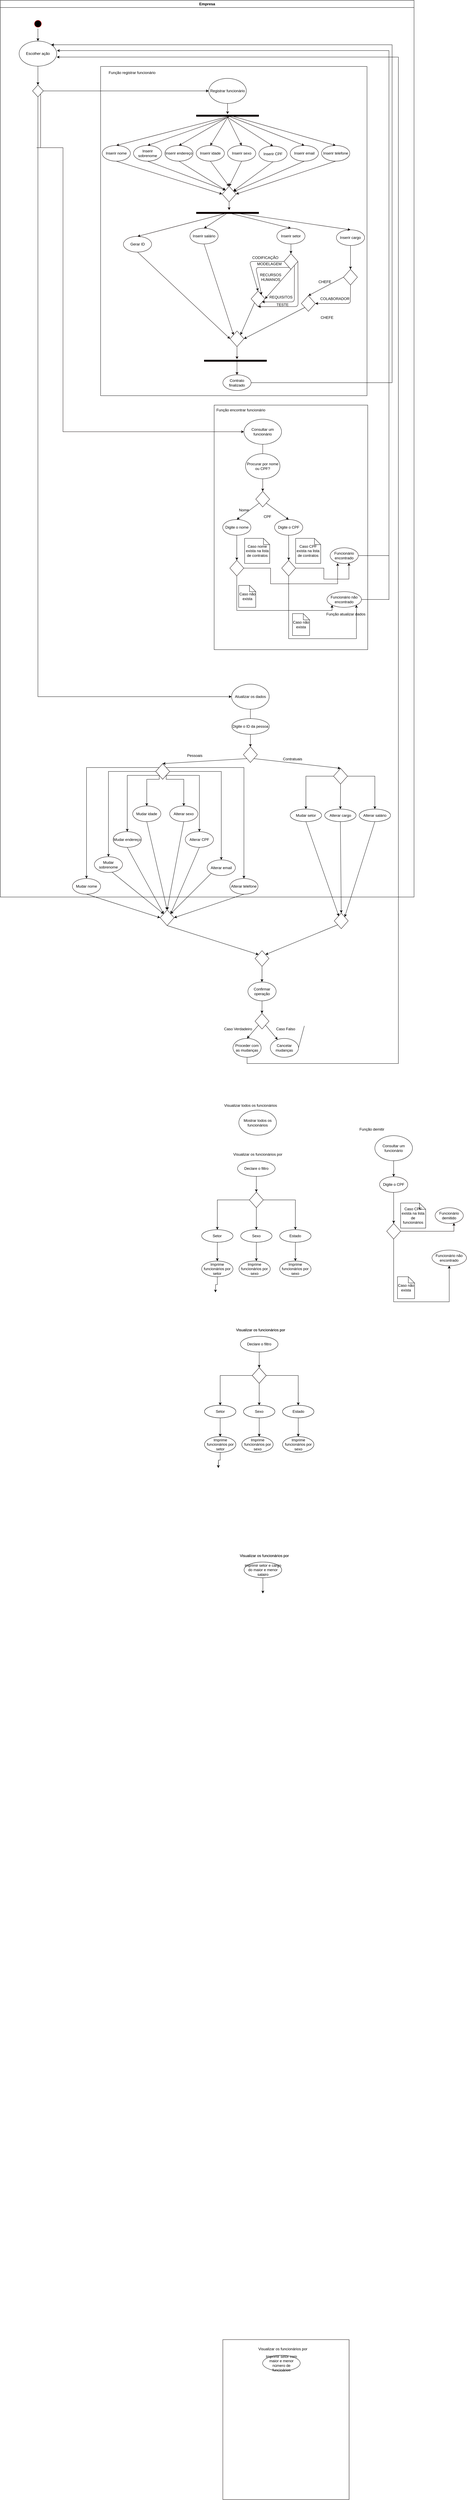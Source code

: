 <mxfile version="14.9.8" type="device"><diagram name="Page-1" id="e7e014a7-5840-1c2e-5031-d8a46d1fe8dd"><mxGraphModel dx="2037" dy="482" grid="1" gridSize="10" guides="1" tooltips="1" connect="1" arrows="1" fold="1" page="1" pageScale="1" pageWidth="1169" pageHeight="826" background="none" math="0" shadow="0"><root><mxCell id="0"/><mxCell id="1" parent="0"/><mxCell id="2" value="Empresa" style="swimlane;whiteSpace=wrap;startSize=23;" parent="1" vertex="1"><mxGeometry x="-140" y="79" width="1320" height="2860" as="geometry"/></mxCell><mxCell id="OIYWAU3T660F5GVetkxS-575" style="edgeStyle=orthogonalEdgeStyle;rounded=0;orthogonalLoop=1;jettySize=auto;html=1;exitX=0.5;exitY=1;exitDx=0;exitDy=0;entryX=0.5;entryY=0;entryDx=0;entryDy=0;" edge="1" parent="2" source="zHQIkmlzkvS5Zvw9w7RZ-254" target="OIYWAU3T660F5GVetkxS-573"><mxGeometry relative="1" as="geometry"/></mxCell><mxCell id="zHQIkmlzkvS5Zvw9w7RZ-254" value="" style="ellipse;html=1;shape=startState;fillColor=#000000;strokeColor=#ff0000;" parent="2" vertex="1"><mxGeometry x="105" y="59.91" width="30" height="30" as="geometry"/></mxCell><mxCell id="zHQIkmlzkvS5Zvw9w7RZ-313" style="edgeStyle=orthogonalEdgeStyle;rounded=0;orthogonalLoop=1;jettySize=auto;html=1;exitX=0.5;exitY=1;exitDx=0;exitDy=0;strokeColor=#0A0000;entryX=0.5;entryY=0;entryDx=0;entryDy=0;startArrow=none;" parent="2" source="OIYWAU3T660F5GVetkxS-9" target="zHQIkmlzkvS5Zvw9w7RZ-312" edge="1"><mxGeometry relative="1" as="geometry"><mxPoint x="837.25" y="1489" as="targetPoint"/></mxGeometry></mxCell><mxCell id="zHQIkmlzkvS5Zvw9w7RZ-62" value="Consultar um funcionário" style="ellipse;whiteSpace=wrap;html=1;" parent="2" vertex="1"><mxGeometry x="777.25" y="1336" width="120" height="80" as="geometry"/></mxCell><mxCell id="zHQIkmlzkvS5Zvw9w7RZ-312" value="" style="rhombus;whiteSpace=wrap;html=1;strokeColor=#0A0000;" parent="2" vertex="1"><mxGeometry x="815" y="1566" width="44.5" height="50" as="geometry"/></mxCell><mxCell id="zHQIkmlzkvS5Zvw9w7RZ-314" style="edgeStyle=orthogonalEdgeStyle;rounded=0;orthogonalLoop=1;jettySize=auto;html=1;strokeColor=#0A0000;entryX=0.267;entryY=0.98;entryDx=0;entryDy=0;exitX=1;exitY=0.5;exitDx=0;exitDy=0;entryPerimeter=0;" parent="2" source="OIYWAU3T660F5GVetkxS-11" target="zHQIkmlzkvS5Zvw9w7RZ-316" edge="1"><mxGeometry relative="1" as="geometry"><mxPoint x="982.25" y="1506" as="sourcePoint"/><Array as="points"><mxPoint x="862.25" y="1811"/><mxPoint x="862.25" y="1861"/><mxPoint x="1076.25" y="1861"/></Array></mxGeometry></mxCell><mxCell id="zHQIkmlzkvS5Zvw9w7RZ-316" value="Funcionário encontrado" style="ellipse;whiteSpace=wrap;html=1;strokeColor=#0A0000;" parent="2" vertex="1"><mxGeometry x="1052.25" y="1746" width="90" height="50" as="geometry"/></mxCell><mxCell id="zHQIkmlzkvS5Zvw9w7RZ-307" style="edgeStyle=orthogonalEdgeStyle;rounded=0;orthogonalLoop=1;jettySize=auto;html=1;strokeColor=#0A0000;entryX=0;entryY=0.5;entryDx=0;entryDy=0;exitX=1;exitY=1;exitDx=0;exitDy=0;" parent="2" source="OIYWAU3T660F5GVetkxS-66" target="zHQIkmlzkvS5Zvw9w7RZ-62" edge="1"><mxGeometry relative="1" as="geometry"><mxPoint x="160" y="1060" as="targetPoint"/><Array as="points"><mxPoint x="116" y="470"/><mxPoint x="200" y="470"/><mxPoint x="200" y="1257"/></Array><mxPoint x="100" y="151" as="sourcePoint"/></mxGeometry></mxCell><mxCell id="OIYWAU3T660F5GVetkxS-12" value="" style="edgeStyle=orthogonalEdgeStyle;rounded=0;orthogonalLoop=1;jettySize=auto;html=1;" edge="1" parent="2" source="OIYWAU3T660F5GVetkxS-2" target="OIYWAU3T660F5GVetkxS-11"><mxGeometry relative="1" as="geometry"/></mxCell><mxCell id="OIYWAU3T660F5GVetkxS-2" value="Digite o nome" style="ellipse;whiteSpace=wrap;html=1;strokeColor=#0A0000;" vertex="1" parent="2"><mxGeometry x="709.5" y="1656" width="90" height="50" as="geometry"/></mxCell><mxCell id="OIYWAU3T660F5GVetkxS-5" value="Digite o CPF" style="ellipse;whiteSpace=wrap;html=1;strokeColor=#0A0000;" vertex="1" parent="2"><mxGeometry x="875" y="1656" width="90" height="50" as="geometry"/></mxCell><mxCell id="OIYWAU3T660F5GVetkxS-6" value="" style="endArrow=classic;html=1;exitX=1;exitY=1;exitDx=0;exitDy=0;entryX=0.5;entryY=0;entryDx=0;entryDy=0;" edge="1" parent="2" source="zHQIkmlzkvS5Zvw9w7RZ-312" target="OIYWAU3T660F5GVetkxS-5"><mxGeometry width="50" height="50" relative="1" as="geometry"><mxPoint x="802.25" y="1696" as="sourcePoint"/><mxPoint x="892.25" y="1656" as="targetPoint"/></mxGeometry></mxCell><mxCell id="OIYWAU3T660F5GVetkxS-7" value="Nome" style="text;html=1;resizable=0;autosize=1;align=center;verticalAlign=middle;points=[];fillColor=none;strokeColor=none;rounded=0;" vertex="1" parent="2"><mxGeometry x="752.25" y="1616" width="50" height="20" as="geometry"/></mxCell><mxCell id="OIYWAU3T660F5GVetkxS-9" value="Procurar por nome ou CPF?" style="ellipse;whiteSpace=wrap;html=1;" vertex="1" parent="2"><mxGeometry x="782.25" y="1446" width="110" height="80" as="geometry"/></mxCell><mxCell id="OIYWAU3T660F5GVetkxS-10" value="" style="edgeStyle=orthogonalEdgeStyle;rounded=0;orthogonalLoop=1;jettySize=auto;html=1;exitX=0.5;exitY=1;exitDx=0;exitDy=0;strokeColor=#0A0000;entryX=0.5;entryY=0;entryDx=0;entryDy=0;endArrow=none;" edge="1" parent="2" source="zHQIkmlzkvS5Zvw9w7RZ-62" target="OIYWAU3T660F5GVetkxS-9"><mxGeometry relative="1" as="geometry"><mxPoint x="657.25" y="1666" as="targetPoint"/><mxPoint x="657.25" y="1516" as="sourcePoint"/></mxGeometry></mxCell><mxCell id="OIYWAU3T660F5GVetkxS-25" style="edgeStyle=orthogonalEdgeStyle;rounded=0;orthogonalLoop=1;jettySize=auto;html=1;exitX=0.5;exitY=1;exitDx=0;exitDy=0;entryX=0;entryY=1;entryDx=0;entryDy=0;" edge="1" parent="2" source="OIYWAU3T660F5GVetkxS-11" target="zHQIkmlzkvS5Zvw9w7RZ-346"><mxGeometry relative="1" as="geometry"><mxPoint x="1092.25" y="1936" as="targetPoint"/><Array as="points"><mxPoint x="754.25" y="1946"/><mxPoint x="1058.25" y="1946"/></Array></mxGeometry></mxCell><mxCell id="OIYWAU3T660F5GVetkxS-11" value="" style="rhombus;whiteSpace=wrap;html=1;strokeColor=#0A0000;" vertex="1" parent="2"><mxGeometry x="732.25" y="1786" width="44.5" height="50" as="geometry"/></mxCell><mxCell id="OIYWAU3T660F5GVetkxS-13" value="" style="edgeStyle=orthogonalEdgeStyle;rounded=0;orthogonalLoop=1;jettySize=auto;html=1;exitX=0.5;exitY=1;exitDx=0;exitDy=0;" edge="1" parent="2" target="OIYWAU3T660F5GVetkxS-14" source="OIYWAU3T660F5GVetkxS-5"><mxGeometry relative="1" as="geometry"><mxPoint x="897.25" y="1706" as="sourcePoint"/></mxGeometry></mxCell><mxCell id="OIYWAU3T660F5GVetkxS-28" style="edgeStyle=orthogonalEdgeStyle;rounded=0;orthogonalLoop=1;jettySize=auto;html=1;exitX=0.5;exitY=1;exitDx=0;exitDy=0;entryX=1;entryY=1;entryDx=0;entryDy=0;" edge="1" parent="2" source="OIYWAU3T660F5GVetkxS-14" target="zHQIkmlzkvS5Zvw9w7RZ-346"><mxGeometry relative="1" as="geometry"><Array as="points"><mxPoint x="920.25" y="2036"/><mxPoint x="1136.25" y="2036"/></Array></mxGeometry></mxCell><mxCell id="OIYWAU3T660F5GVetkxS-14" value="" style="rhombus;whiteSpace=wrap;html=1;strokeColor=#0A0000;" vertex="1" parent="2"><mxGeometry x="897.75" y="1786" width="44.5" height="50" as="geometry"/></mxCell><mxCell id="OIYWAU3T660F5GVetkxS-18" style="edgeStyle=orthogonalEdgeStyle;rounded=0;orthogonalLoop=1;jettySize=auto;html=1;strokeColor=#0A0000;exitX=1;exitY=0.5;exitDx=0;exitDy=0;" edge="1" parent="2" source="OIYWAU3T660F5GVetkxS-14" target="zHQIkmlzkvS5Zvw9w7RZ-316"><mxGeometry relative="1" as="geometry"><mxPoint x="897.25" y="1796" as="sourcePoint"/><mxPoint x="1052.25" y="1861" as="targetPoint"/><Array as="points"><mxPoint x="1032.25" y="1811"/><mxPoint x="1032.25" y="1846"/><mxPoint x="1112.25" y="1846"/></Array></mxGeometry></mxCell><mxCell id="OIYWAU3T660F5GVetkxS-20" value="Caso nome exista na lista de contratos" style="shape=note;size=20;whiteSpace=wrap;html=1;" vertex="1" parent="2"><mxGeometry x="779.5" y="1716" width="80" height="80" as="geometry"/></mxCell><mxCell id="OIYWAU3T660F5GVetkxS-3" value="" style="endArrow=classic;html=1;exitX=0;exitY=1;exitDx=0;exitDy=0;entryX=0.5;entryY=0;entryDx=0;entryDy=0;" edge="1" parent="2" source="zHQIkmlzkvS5Zvw9w7RZ-312" target="OIYWAU3T660F5GVetkxS-2"><mxGeometry width="50" height="50" relative="1" as="geometry"><mxPoint x="822.25" y="1686" as="sourcePoint"/><mxPoint x="802.25" y="1626" as="targetPoint"/></mxGeometry></mxCell><mxCell id="OIYWAU3T660F5GVetkxS-22" value="Caso CPF exista na lista de contratos" style="shape=note;size=20;whiteSpace=wrap;html=1;" vertex="1" parent="2"><mxGeometry x="942.25" y="1716" width="80" height="80" as="geometry"/></mxCell><mxCell id="OIYWAU3T660F5GVetkxS-24" value="Caso não exista" style="shape=note;size=20;whiteSpace=wrap;html=1;" vertex="1" parent="2"><mxGeometry x="760.5" y="1866" width="54.5" height="70" as="geometry"/></mxCell><mxCell id="zHQIkmlzkvS5Zvw9w7RZ-346" value="Funcionário não encontrado" style="ellipse;whiteSpace=wrap;html=1;strokeColor=#0A0000;" parent="2" vertex="1"><mxGeometry x="1042.25" y="1886" width="110" height="50" as="geometry"/></mxCell><mxCell id="OIYWAU3T660F5GVetkxS-29" value="Caso não exista" style="shape=note;size=20;whiteSpace=wrap;html=1;" vertex="1" parent="2"><mxGeometry x="932.25" y="1956" width="54.5" height="70" as="geometry"/></mxCell><mxCell id="OIYWAU3T660F5GVetkxS-35" value="" style="rhombus;whiteSpace=wrap;html=1;strokeColor=#0A0000;" vertex="1" parent="2"><mxGeometry x="775.63" y="2381" width="44.5" height="50" as="geometry"/></mxCell><mxCell id="OIYWAU3T660F5GVetkxS-41" value="" style="endArrow=classic;html=1;exitX=1;exitY=1;exitDx=0;exitDy=0;entryX=0.5;entryY=0;entryDx=0;entryDy=0;" edge="1" parent="2" source="OIYWAU3T660F5GVetkxS-35" target="OIYWAU3T660F5GVetkxS-63"><mxGeometry width="50" height="50" relative="1" as="geometry"><mxPoint x="962.88" y="2411" as="sourcePoint"/><mxPoint x="872.88" y="2461" as="targetPoint"/></mxGeometry></mxCell><mxCell id="OIYWAU3T660F5GVetkxS-33" style="edgeStyle=orthogonalEdgeStyle;rounded=0;orthogonalLoop=1;jettySize=auto;html=1;strokeColor=#0A0000;entryX=0.5;entryY=0;entryDx=0;entryDy=0;startArrow=none;" edge="1" parent="2" target="OIYWAU3T660F5GVetkxS-35"><mxGeometry relative="1" as="geometry"><mxPoint x="997.88" y="2154" as="targetPoint"/><mxPoint x="797.88" y="2331" as="sourcePoint"/><Array as="points"><mxPoint x="797.88" y="2371"/><mxPoint x="797.88" y="2371"/></Array></mxGeometry></mxCell><mxCell id="OIYWAU3T660F5GVetkxS-44" value="" style="edgeStyle=orthogonalEdgeStyle;rounded=0;orthogonalLoop=1;jettySize=auto;html=1;exitX=0.5;exitY=1;exitDx=0;exitDy=0;strokeColor=#0A0000;entryX=0.5;entryY=0;entryDx=0;entryDy=0;endArrow=none;" edge="1" parent="2"><mxGeometry relative="1" as="geometry"><mxPoint x="797.88" y="2291" as="targetPoint"/><mxPoint x="797.88" y="2261" as="sourcePoint"/></mxGeometry></mxCell><mxCell id="OIYWAU3T660F5GVetkxS-52" value="" style="endArrow=classic;html=1;exitX=0;exitY=1;exitDx=0;exitDy=0;entryX=0.5;entryY=0;entryDx=0;entryDy=0;" edge="1" parent="2" source="OIYWAU3T660F5GVetkxS-35" target="OIYWAU3T660F5GVetkxS-62"><mxGeometry width="50" height="50" relative="1" as="geometry"><mxPoint x="816.755" y="2419" as="sourcePoint"/><mxPoint x="807.62" y="2318.5" as="targetPoint"/></mxGeometry></mxCell><mxCell id="OIYWAU3T660F5GVetkxS-57" value="Função atualizar dados" style="text;html=1;resizable=0;autosize=1;align=center;verticalAlign=middle;points=[];fillColor=none;strokeColor=none;rounded=0;" vertex="1" parent="2"><mxGeometry x="1032.25" y="1948" width="140" height="20" as="geometry"/></mxCell><mxCell id="OIYWAU3T660F5GVetkxS-58" value="Contratuais" style="text;html=1;resizable=0;autosize=1;align=center;verticalAlign=middle;points=[];fillColor=none;strokeColor=none;rounded=0;" vertex="1" parent="2"><mxGeometry x="892.25" y="2410" width="80" height="20" as="geometry"/></mxCell><mxCell id="OIYWAU3T660F5GVetkxS-60" value="Atualizar os dados" style="ellipse;whiteSpace=wrap;html=1;" vertex="1" parent="2"><mxGeometry x="737.88" y="2181" width="120" height="80" as="geometry"/></mxCell><mxCell id="OIYWAU3T660F5GVetkxS-61" value="Digite o ID da pessoa" style="ellipse;whiteSpace=wrap;html=1;" vertex="1" parent="2"><mxGeometry x="738.38" y="2291" width="120" height="50" as="geometry"/></mxCell><mxCell id="OIYWAU3T660F5GVetkxS-213" style="edgeStyle=orthogonalEdgeStyle;rounded=0;orthogonalLoop=1;jettySize=auto;html=1;entryX=0.5;entryY=0;entryDx=0;entryDy=0;exitX=0.163;exitY=0.5;exitDx=0;exitDy=0;exitPerimeter=0;" edge="1" parent="2" source="OIYWAU3T660F5GVetkxS-63" target="OIYWAU3T660F5GVetkxS-202"><mxGeometry relative="1" as="geometry"><mxPoint x="1060.5" y="2474.5" as="sourcePoint"/></mxGeometry></mxCell><mxCell id="OIYWAU3T660F5GVetkxS-223" style="edgeStyle=orthogonalEdgeStyle;rounded=0;orthogonalLoop=1;jettySize=auto;html=1;exitX=0.5;exitY=1;exitDx=0;exitDy=0;entryX=0.5;entryY=0;entryDx=0;entryDy=0;" edge="1" parent="2" source="OIYWAU3T660F5GVetkxS-63" target="OIYWAU3T660F5GVetkxS-204"><mxGeometry relative="1" as="geometry"><Array as="points"><mxPoint x="1084.75" y="2511.5"/><mxPoint x="1084.75" y="2511.5"/></Array></mxGeometry></mxCell><mxCell id="OIYWAU3T660F5GVetkxS-600" style="edgeStyle=orthogonalEdgeStyle;rounded=0;orthogonalLoop=1;jettySize=auto;html=1;exitX=1;exitY=0.5;exitDx=0;exitDy=0;entryX=0.5;entryY=0;entryDx=0;entryDy=0;" edge="1" parent="2" source="OIYWAU3T660F5GVetkxS-63" target="OIYWAU3T660F5GVetkxS-205"><mxGeometry relative="1" as="geometry"/></mxCell><mxCell id="OIYWAU3T660F5GVetkxS-63" value="" style="rhombus;whiteSpace=wrap;html=1;strokeColor=#0A0000;" vertex="1" parent="2"><mxGeometry x="1063.25" y="2449.5" width="44.5" height="50" as="geometry"/></mxCell><mxCell id="OIYWAU3T660F5GVetkxS-66" value="" style="rhombus;whiteSpace=wrap;html=1;" vertex="1" parent="2"><mxGeometry x="102.75" y="270" width="34.5" height="38" as="geometry"/></mxCell><mxCell id="OIYWAU3T660F5GVetkxS-67" style="edgeStyle=orthogonalEdgeStyle;rounded=0;orthogonalLoop=1;jettySize=auto;html=1;exitX=0.5;exitY=1;exitDx=0;exitDy=0;entryX=0;entryY=0.5;entryDx=0;entryDy=0;" edge="1" parent="2" source="OIYWAU3T660F5GVetkxS-66" target="OIYWAU3T660F5GVetkxS-60"><mxGeometry relative="1" as="geometry"><mxPoint x="110" y="2015" as="targetPoint"/></mxGeometry></mxCell><mxCell id="OIYWAU3T660F5GVetkxS-202" value="Mudar setor" style="ellipse;whiteSpace=wrap;html=1;align=center;" vertex="1" parent="2"><mxGeometry x="925" y="2579.5" width="100" height="40" as="geometry"/></mxCell><mxCell id="OIYWAU3T660F5GVetkxS-205" value="Alterar salário" style="ellipse;whiteSpace=wrap;html=1;align=center;" vertex="1" parent="2"><mxGeometry x="1145" y="2579.5" width="100" height="40" as="geometry"/></mxCell><mxCell id="OIYWAU3T660F5GVetkxS-204" value="Alterar cargo" style="ellipse;whiteSpace=wrap;html=1;align=center;" vertex="1" parent="2"><mxGeometry x="1035" y="2579.5" width="100" height="40" as="geometry"/></mxCell><mxCell id="OIYWAU3T660F5GVetkxS-71" style="edgeStyle=orthogonalEdgeStyle;rounded=0;orthogonalLoop=1;jettySize=auto;html=1;exitX=1;exitY=0.5;exitDx=0;exitDy=0;" edge="1" parent="2" source="OIYWAU3T660F5GVetkxS-66"><mxGeometry relative="1" as="geometry"><mxPoint x="665" y="289" as="targetPoint"/></mxGeometry></mxCell><mxCell id="OIYWAU3T660F5GVetkxS-577" style="edgeStyle=orthogonalEdgeStyle;rounded=0;orthogonalLoop=1;jettySize=auto;html=1;exitX=0.5;exitY=1;exitDx=0;exitDy=0;entryX=0.5;entryY=0;entryDx=0;entryDy=0;" edge="1" parent="2" source="OIYWAU3T660F5GVetkxS-573" target="OIYWAU3T660F5GVetkxS-66"><mxGeometry relative="1" as="geometry"/></mxCell><mxCell id="OIYWAU3T660F5GVetkxS-573" value="Escolher ação" style="ellipse;whiteSpace=wrap;html=1;" vertex="1" parent="2"><mxGeometry x="60" y="130" width="120" height="80" as="geometry"/></mxCell><mxCell id="OIYWAU3T660F5GVetkxS-570" style="edgeStyle=orthogonalEdgeStyle;rounded=0;orthogonalLoop=1;jettySize=auto;html=1;exitX=1;exitY=0.5;exitDx=0;exitDy=0;entryX=1;entryY=0;entryDx=0;entryDy=0;" edge="1" parent="2" target="OIYWAU3T660F5GVetkxS-573"><mxGeometry relative="1" as="geometry"><mxPoint x="320" y="130" as="targetPoint"/><mxPoint x="800.13" y="1219.5" as="sourcePoint"/><Array as="points"><mxPoint x="1250" y="1220"/><mxPoint x="1250" y="142"/></Array></mxGeometry></mxCell><mxCell id="OIYWAU3T660F5GVetkxS-580" value="" style="endArrow=none;html=1;exitX=1;exitY=0.5;exitDx=0;exitDy=0;" edge="1" parent="2" source="zHQIkmlzkvS5Zvw9w7RZ-346"><mxGeometry width="50" height="50" relative="1" as="geometry"><mxPoint x="777.38" y="1960" as="sourcePoint"/><mxPoint x="1240" y="1911" as="targetPoint"/></mxGeometry></mxCell><mxCell id="OIYWAU3T660F5GVetkxS-579" style="edgeStyle=orthogonalEdgeStyle;rounded=0;orthogonalLoop=1;jettySize=auto;html=1;exitX=1;exitY=0.5;exitDx=0;exitDy=0;entryX=1.006;entryY=0.379;entryDx=0;entryDy=0;entryPerimeter=0;" edge="1" parent="2" source="zHQIkmlzkvS5Zvw9w7RZ-316" target="OIYWAU3T660F5GVetkxS-573"><mxGeometry relative="1" as="geometry"><mxPoint x="1180" y="1770" as="targetPoint"/><Array as="points"><mxPoint x="1240" y="1771"/><mxPoint x="1240" y="160"/></Array></mxGeometry></mxCell><mxCell id="OIYWAU3T660F5GVetkxS-582" value="" style="rounded=0;whiteSpace=wrap;html=1;shadow=0;sketch=0;fillColor=none;gradientColor=#ffffff;" vertex="1" parent="2"><mxGeometry x="682.25" y="1291" width="490" height="780" as="geometry"/></mxCell><mxCell id="zHQIkmlzkvS5Zvw9w7RZ-348" value="Função encontrar funcionário" style="text;html=1;resizable=0;autosize=1;align=center;verticalAlign=middle;points=[];fillColor=none;strokeColor=none;rounded=0;" parent="2" vertex="1"><mxGeometry x="682.25" y="1297" width="170" height="20" as="geometry"/></mxCell><mxCell id="OIYWAU3T660F5GVetkxS-42" value="Pessoais" style="text;html=1;resizable=0;autosize=1;align=center;verticalAlign=middle;points=[];fillColor=none;strokeColor=none;rounded=0;" vertex="1" parent="2"><mxGeometry x="590.13" y="2399" width="60" height="20" as="geometry"/></mxCell><mxCell id="OIYWAU3T660F5GVetkxS-76" style="edgeStyle=orthogonalEdgeStyle;rounded=0;orthogonalLoop=1;jettySize=auto;html=1;exitX=0;exitY=0;exitDx=0;exitDy=0;entryX=0.5;entryY=0;entryDx=0;entryDy=0;" edge="1" parent="2" source="OIYWAU3T660F5GVetkxS-62" target="OIYWAU3T660F5GVetkxS-589"><mxGeometry relative="1" as="geometry"><mxPoint x="247.62" y="2567.5" as="targetPoint"/></mxGeometry></mxCell><mxCell id="OIYWAU3T660F5GVetkxS-592" style="edgeStyle=orthogonalEdgeStyle;rounded=0;orthogonalLoop=1;jettySize=auto;html=1;exitX=0;exitY=0.5;exitDx=0;exitDy=0;entryX=0.5;entryY=0;entryDx=0;entryDy=0;" edge="1" parent="2" source="OIYWAU3T660F5GVetkxS-62" target="OIYWAU3T660F5GVetkxS-585"><mxGeometry relative="1" as="geometry"/></mxCell><mxCell id="OIYWAU3T660F5GVetkxS-593" style="edgeStyle=orthogonalEdgeStyle;rounded=0;orthogonalLoop=1;jettySize=auto;html=1;exitX=0;exitY=1;exitDx=0;exitDy=0;entryX=0.5;entryY=0;entryDx=0;entryDy=0;" edge="1" parent="2" source="OIYWAU3T660F5GVetkxS-62" target="OIYWAU3T660F5GVetkxS-586"><mxGeometry relative="1" as="geometry"/></mxCell><mxCell id="OIYWAU3T660F5GVetkxS-594" style="edgeStyle=orthogonalEdgeStyle;rounded=0;orthogonalLoop=1;jettySize=auto;html=1;exitX=0;exitY=1;exitDx=0;exitDy=0;entryX=0.5;entryY=0;entryDx=0;entryDy=0;" edge="1" parent="2" source="OIYWAU3T660F5GVetkxS-62" target="OIYWAU3T660F5GVetkxS-587"><mxGeometry relative="1" as="geometry"><Array as="points"><mxPoint x="506.62" y="2484.5"/><mxPoint x="467.62" y="2484.5"/></Array></mxGeometry></mxCell><mxCell id="OIYWAU3T660F5GVetkxS-595" style="edgeStyle=orthogonalEdgeStyle;rounded=0;orthogonalLoop=1;jettySize=auto;html=1;exitX=1;exitY=1;exitDx=0;exitDy=0;entryX=0.5;entryY=0;entryDx=0;entryDy=0;" edge="1" parent="2" source="OIYWAU3T660F5GVetkxS-62" target="OIYWAU3T660F5GVetkxS-588"><mxGeometry relative="1" as="geometry"><Array as="points"><mxPoint x="529.62" y="2484.5"/><mxPoint x="585.62" y="2484.5"/></Array></mxGeometry></mxCell><mxCell id="OIYWAU3T660F5GVetkxS-596" style="edgeStyle=orthogonalEdgeStyle;rounded=0;orthogonalLoop=1;jettySize=auto;html=1;exitX=1;exitY=1;exitDx=0;exitDy=0;entryX=0.5;entryY=0;entryDx=0;entryDy=0;" edge="1" parent="2" source="OIYWAU3T660F5GVetkxS-62" target="OIYWAU3T660F5GVetkxS-591"><mxGeometry relative="1" as="geometry"/></mxCell><mxCell id="OIYWAU3T660F5GVetkxS-597" style="edgeStyle=orthogonalEdgeStyle;rounded=0;orthogonalLoop=1;jettySize=auto;html=1;exitX=1;exitY=0.5;exitDx=0;exitDy=0;" edge="1" parent="2" source="OIYWAU3T660F5GVetkxS-62" target="OIYWAU3T660F5GVetkxS-590"><mxGeometry relative="1" as="geometry"/></mxCell><mxCell id="OIYWAU3T660F5GVetkxS-598" style="edgeStyle=orthogonalEdgeStyle;rounded=0;orthogonalLoop=1;jettySize=auto;html=1;exitX=1;exitY=0;exitDx=0;exitDy=0;entryX=0.5;entryY=0;entryDx=0;entryDy=0;" edge="1" parent="2" source="OIYWAU3T660F5GVetkxS-62" target="OIYWAU3T660F5GVetkxS-584"><mxGeometry relative="1" as="geometry"/></mxCell><mxCell id="OIYWAU3T660F5GVetkxS-62" value="" style="rhombus;whiteSpace=wrap;html=1;strokeColor=#0A0000;" vertex="1" parent="2"><mxGeometry x="495.87" y="2434.5" width="44.5" height="50" as="geometry"/></mxCell><mxCell id="OIYWAU3T660F5GVetkxS-584" value="Alterar telefone" style="ellipse;whiteSpace=wrap;html=1;strokeColor=#0A0000;" vertex="1" parent="2"><mxGeometry x="732.25" y="2801" width="90" height="50" as="geometry"/></mxCell><mxCell id="OIYWAU3T660F5GVetkxS-585" value="Mudar sobrenome" style="ellipse;whiteSpace=wrap;html=1;strokeColor=#0A0000;" vertex="1" parent="2"><mxGeometry x="300" y="2731.5" width="90" height="50" as="geometry"/></mxCell><mxCell id="OIYWAU3T660F5GVetkxS-586" value="Mudar endereço" style="ellipse;whiteSpace=wrap;html=1;strokeColor=#0A0000;" vertex="1" parent="2"><mxGeometry x="360" y="2651.5" width="90" height="50" as="geometry"/></mxCell><mxCell id="OIYWAU3T660F5GVetkxS-587" value="Mudar idade" style="ellipse;whiteSpace=wrap;html=1;strokeColor=#0A0000;" vertex="1" parent="2"><mxGeometry x="422.25" y="2569.5" width="90" height="50" as="geometry"/></mxCell><mxCell id="OIYWAU3T660F5GVetkxS-588" value="Alterar sexo" style="ellipse;whiteSpace=wrap;html=1;strokeColor=#0A0000;" vertex="1" parent="2"><mxGeometry x="540.37" y="2569.5" width="90" height="50" as="geometry"/></mxCell><mxCell id="OIYWAU3T660F5GVetkxS-589" value="Mudar nome" style="ellipse;whiteSpace=wrap;html=1;strokeColor=#0A0000;" vertex="1" parent="2"><mxGeometry x="230" y="2801" width="90" height="50" as="geometry"/></mxCell><mxCell id="OIYWAU3T660F5GVetkxS-590" value="Alterar email" style="ellipse;whiteSpace=wrap;html=1;strokeColor=#0A0000;" vertex="1" parent="2"><mxGeometry x="660" y="2741.5" width="90" height="50" as="geometry"/></mxCell><mxCell id="OIYWAU3T660F5GVetkxS-591" value="Alterar CPF" style="ellipse;whiteSpace=wrap;html=1;strokeColor=#0A0000;" vertex="1" parent="2"><mxGeometry x="590.13" y="2651.5" width="90" height="50" as="geometry"/></mxCell><mxCell id="OIYWAU3T660F5GVetkxS-659" value="TESTE" style="text;html=1;resizable=0;autosize=1;align=center;verticalAlign=middle;points=[];fillColor=none;strokeColor=none;rounded=0;shadow=0;sketch=0;" vertex="1" parent="2"><mxGeometry x="875" y="961" width="50" height="20" as="geometry"/></mxCell><mxCell id="OIYWAU3T660F5GVetkxS-8" value="CPF" style="text;html=1;resizable=0;autosize=1;align=center;verticalAlign=middle;points=[];fillColor=none;strokeColor=none;rounded=0;" vertex="1" parent="1"><mxGeometry x="692.25" y="1716" width="40" height="20" as="geometry"/></mxCell><mxCell id="OIYWAU3T660F5GVetkxS-416" value="" style="edgeStyle=orthogonalEdgeStyle;rounded=0;orthogonalLoop=1;jettySize=auto;html=1;" edge="1" parent="1" source="OIYWAU3T660F5GVetkxS-390" target="OIYWAU3T660F5GVetkxS-396"><mxGeometry relative="1" as="geometry"/></mxCell><mxCell id="OIYWAU3T660F5GVetkxS-390" value="Consultar um funcionário" style="ellipse;whiteSpace=wrap;html=1;" vertex="1" parent="1"><mxGeometry x="1055" y="3700" width="120" height="80" as="geometry"/></mxCell><mxCell id="OIYWAU3T660F5GVetkxS-393" value="Funcionário demitido" style="ellipse;whiteSpace=wrap;html=1;strokeColor=#0A0000;" vertex="1" parent="1"><mxGeometry x="1247.25" y="3930" width="90" height="50" as="geometry"/></mxCell><mxCell id="OIYWAU3T660F5GVetkxS-396" value="Digite o CPF" style="ellipse;whiteSpace=wrap;html=1;strokeColor=#0A0000;" vertex="1" parent="1"><mxGeometry x="1070" y="3831" width="90" height="50" as="geometry"/></mxCell><mxCell id="OIYWAU3T660F5GVetkxS-403" value="" style="edgeStyle=orthogonalEdgeStyle;rounded=0;orthogonalLoop=1;jettySize=auto;html=1;exitX=0.5;exitY=1;exitDx=0;exitDy=0;" edge="1" parent="1" source="OIYWAU3T660F5GVetkxS-396" target="OIYWAU3T660F5GVetkxS-405"><mxGeometry relative="1" as="geometry"><mxPoint x="1315" y="3990" as="sourcePoint"/></mxGeometry></mxCell><mxCell id="OIYWAU3T660F5GVetkxS-404" style="edgeStyle=orthogonalEdgeStyle;rounded=0;orthogonalLoop=1;jettySize=auto;html=1;exitX=0.5;exitY=1;exitDx=0;exitDy=0;entryX=0.5;entryY=1;entryDx=0;entryDy=0;" edge="1" parent="1" source="OIYWAU3T660F5GVetkxS-405" target="OIYWAU3T660F5GVetkxS-411"><mxGeometry relative="1" as="geometry"><Array as="points"><mxPoint x="1115.25" y="4230"/><mxPoint x="1292.25" y="4230"/></Array></mxGeometry></mxCell><mxCell id="OIYWAU3T660F5GVetkxS-405" value="" style="rhombus;whiteSpace=wrap;html=1;strokeColor=#0A0000;" vertex="1" parent="1"><mxGeometry x="1092.75" y="3980" width="44.5" height="50" as="geometry"/></mxCell><mxCell id="OIYWAU3T660F5GVetkxS-406" style="edgeStyle=orthogonalEdgeStyle;rounded=0;orthogonalLoop=1;jettySize=auto;html=1;strokeColor=#0A0000;exitX=1;exitY=0.5;exitDx=0;exitDy=0;" edge="1" parent="1" source="OIYWAU3T660F5GVetkxS-405" target="OIYWAU3T660F5GVetkxS-393"><mxGeometry relative="1" as="geometry"><mxPoint x="1232.25" y="3910" as="sourcePoint"/><mxPoint x="1387.25" y="3975" as="targetPoint"/><Array as="points"><mxPoint x="1307.25" y="4005"/></Array></mxGeometry></mxCell><mxCell id="OIYWAU3T660F5GVetkxS-409" value="Caso CPF exista na lista de funcionários" style="shape=note;size=20;whiteSpace=wrap;html=1;" vertex="1" parent="1"><mxGeometry x="1137.25" y="3915" width="80" height="80" as="geometry"/></mxCell><mxCell id="OIYWAU3T660F5GVetkxS-411" value="Funcionário não encontrado" style="ellipse;whiteSpace=wrap;html=1;strokeColor=#0A0000;" vertex="1" parent="1"><mxGeometry x="1237.25" y="4065" width="110" height="50" as="geometry"/></mxCell><mxCell id="OIYWAU3T660F5GVetkxS-412" value="Caso não exista" style="shape=note;size=20;whiteSpace=wrap;html=1;" vertex="1" parent="1"><mxGeometry x="1127.25" y="4150" width="54.5" height="70" as="geometry"/></mxCell><mxCell id="OIYWAU3T660F5GVetkxS-413" value="Função demitir" style="text;html=1;resizable=0;autosize=1;align=center;verticalAlign=middle;points=[];fillColor=none;strokeColor=none;rounded=0;" vertex="1" parent="1"><mxGeometry x="1000" y="3670" width="90" height="20" as="geometry"/></mxCell><mxCell id="OIYWAU3T660F5GVetkxS-420" value="Mostrar todos os funcionários" style="ellipse;whiteSpace=wrap;html=1;" vertex="1" parent="1"><mxGeometry x="621" y="3618.5" width="120" height="80" as="geometry"/></mxCell><mxCell id="OIYWAU3T660F5GVetkxS-430" value="Visualizar todos os funcionários" style="text;html=1;resizable=0;autosize=1;align=center;verticalAlign=middle;points=[];fillColor=none;strokeColor=none;rounded=0;" vertex="1" parent="1"><mxGeometry x="567.75" y="3593.5" width="180" height="20" as="geometry"/></mxCell><mxCell id="OIYWAU3T660F5GVetkxS-433" value="Visualizar os funcionários por" style="text;html=1;resizable=0;autosize=1;align=center;verticalAlign=middle;points=[];fillColor=none;strokeColor=none;rounded=0;" vertex="1" parent="1"><mxGeometry x="595.88" y="3750" width="170" height="20" as="geometry"/></mxCell><mxCell id="OIYWAU3T660F5GVetkxS-449" style="edgeStyle=orthogonalEdgeStyle;rounded=0;orthogonalLoop=1;jettySize=auto;html=1;exitX=0.5;exitY=1;exitDx=0;exitDy=0;entryX=0.5;entryY=0;entryDx=0;entryDy=0;" edge="1" parent="1" source="OIYWAU3T660F5GVetkxS-435" target="OIYWAU3T660F5GVetkxS-446"><mxGeometry relative="1" as="geometry"/></mxCell><mxCell id="OIYWAU3T660F5GVetkxS-450" style="edgeStyle=orthogonalEdgeStyle;rounded=0;orthogonalLoop=1;jettySize=auto;html=1;exitX=0;exitY=0.5;exitDx=0;exitDy=0;entryX=0.5;entryY=0;entryDx=0;entryDy=0;" edge="1" parent="1" source="OIYWAU3T660F5GVetkxS-435" target="OIYWAU3T660F5GVetkxS-444"><mxGeometry relative="1" as="geometry"/></mxCell><mxCell id="OIYWAU3T660F5GVetkxS-451" style="edgeStyle=orthogonalEdgeStyle;rounded=0;orthogonalLoop=1;jettySize=auto;html=1;exitX=1;exitY=0.5;exitDx=0;exitDy=0;" edge="1" parent="1" source="OIYWAU3T660F5GVetkxS-435" target="OIYWAU3T660F5GVetkxS-445"><mxGeometry relative="1" as="geometry"/></mxCell><mxCell id="OIYWAU3T660F5GVetkxS-435" value="" style="rhombus;whiteSpace=wrap;html=1;strokeColor=#0A0000;" vertex="1" parent="1"><mxGeometry x="654.63" y="3880" width="44.5" height="50" as="geometry"/></mxCell><mxCell id="OIYWAU3T660F5GVetkxS-447" value="" style="edgeStyle=orthogonalEdgeStyle;rounded=0;orthogonalLoop=1;jettySize=auto;html=1;" edge="1" parent="1" source="OIYWAU3T660F5GVetkxS-439" target="OIYWAU3T660F5GVetkxS-435"><mxGeometry relative="1" as="geometry"/></mxCell><mxCell id="OIYWAU3T660F5GVetkxS-439" value="Declare o filtro" style="ellipse;whiteSpace=wrap;html=1;" vertex="1" parent="1"><mxGeometry x="616.88" y="3780" width="120" height="50" as="geometry"/></mxCell><mxCell id="OIYWAU3T660F5GVetkxS-444" value="Setor" style="ellipse;whiteSpace=wrap;html=1;align=center;" vertex="1" parent="1"><mxGeometry x="502.38" y="4000" width="100" height="40" as="geometry"/></mxCell><mxCell id="OIYWAU3T660F5GVetkxS-445" value="Estado" style="ellipse;whiteSpace=wrap;html=1;align=center;" vertex="1" parent="1"><mxGeometry x="751.38" y="4000" width="100" height="40" as="geometry"/></mxCell><mxCell id="OIYWAU3T660F5GVetkxS-454" style="edgeStyle=orthogonalEdgeStyle;rounded=0;orthogonalLoop=1;jettySize=auto;html=1;exitX=0.5;exitY=1;exitDx=0;exitDy=0;entryX=0.5;entryY=0;entryDx=0;entryDy=0;" edge="1" parent="1" source="OIYWAU3T660F5GVetkxS-446"><mxGeometry relative="1" as="geometry"><mxPoint x="676.88" y="4100.0" as="targetPoint"/></mxGeometry></mxCell><mxCell id="OIYWAU3T660F5GVetkxS-446" value="Sexo" style="ellipse;whiteSpace=wrap;html=1;align=center;" vertex="1" parent="1"><mxGeometry x="626.88" y="4000" width="100" height="40" as="geometry"/></mxCell><mxCell id="OIYWAU3T660F5GVetkxS-453" value="" style="endArrow=classic;html=1;exitX=0.5;exitY=1;exitDx=0;exitDy=0;entryX=0.5;entryY=0;entryDx=0;entryDy=0;" edge="1" parent="1" source="OIYWAU3T660F5GVetkxS-444" target="OIYWAU3T660F5GVetkxS-457"><mxGeometry width="50" height="50" relative="1" as="geometry"><mxPoint x="526.38" y="4060" as="sourcePoint"/><mxPoint x="654.63" y="4125.0" as="targetPoint"/></mxGeometry></mxCell><mxCell id="OIYWAU3T660F5GVetkxS-455" value="" style="endArrow=classic;html=1;exitX=0.5;exitY=1;exitDx=0;exitDy=0;entryX=0.5;entryY=0;entryDx=0;entryDy=0;" edge="1" parent="1" source="OIYWAU3T660F5GVetkxS-445" target="OIYWAU3T660F5GVetkxS-459"><mxGeometry width="50" height="50" relative="1" as="geometry"><mxPoint x="526.38" y="4060" as="sourcePoint"/><mxPoint x="699.13" y="4125.0" as="targetPoint"/></mxGeometry></mxCell><mxCell id="OIYWAU3T660F5GVetkxS-460" style="edgeStyle=orthogonalEdgeStyle;rounded=0;orthogonalLoop=1;jettySize=auto;html=1;exitX=0.5;exitY=1;exitDx=0;exitDy=0;" edge="1" parent="1" source="OIYWAU3T660F5GVetkxS-457"><mxGeometry relative="1" as="geometry"><mxPoint x="546.38" y="4200" as="targetPoint"/></mxGeometry></mxCell><mxCell id="OIYWAU3T660F5GVetkxS-457" value="Imprime funcionários por setor" style="ellipse;whiteSpace=wrap;html=1;align=center;" vertex="1" parent="1"><mxGeometry x="502.38" y="4100" width="100" height="50" as="geometry"/></mxCell><mxCell id="OIYWAU3T660F5GVetkxS-458" value="Imprime funcionários por sexo" style="ellipse;whiteSpace=wrap;html=1;align=center;" vertex="1" parent="1"><mxGeometry x="621.38" y="4100" width="100" height="50" as="geometry"/></mxCell><mxCell id="OIYWAU3T660F5GVetkxS-459" value="Imprime funcionários por sexo" style="ellipse;whiteSpace=wrap;html=1;align=center;" vertex="1" parent="1"><mxGeometry x="751.38" y="4100" width="100" height="50" as="geometry"/></mxCell><mxCell id="OIYWAU3T660F5GVetkxS-462" value="Visualizar os funcionários por" style="text;html=1;resizable=0;autosize=1;align=center;verticalAlign=middle;points=[];fillColor=none;strokeColor=none;rounded=0;" vertex="1" parent="1"><mxGeometry x="605.01" y="4310" width="170" height="20" as="geometry"/></mxCell><mxCell id="OIYWAU3T660F5GVetkxS-463" style="edgeStyle=orthogonalEdgeStyle;rounded=0;orthogonalLoop=1;jettySize=auto;html=1;exitX=0.5;exitY=1;exitDx=0;exitDy=0;entryX=0.5;entryY=0;entryDx=0;entryDy=0;" edge="1" parent="1" source="OIYWAU3T660F5GVetkxS-466" target="OIYWAU3T660F5GVetkxS-472"><mxGeometry relative="1" as="geometry"/></mxCell><mxCell id="OIYWAU3T660F5GVetkxS-464" style="edgeStyle=orthogonalEdgeStyle;rounded=0;orthogonalLoop=1;jettySize=auto;html=1;exitX=0;exitY=0.5;exitDx=0;exitDy=0;entryX=0.5;entryY=0;entryDx=0;entryDy=0;" edge="1" parent="1" source="OIYWAU3T660F5GVetkxS-466" target="OIYWAU3T660F5GVetkxS-469"><mxGeometry relative="1" as="geometry"/></mxCell><mxCell id="OIYWAU3T660F5GVetkxS-465" style="edgeStyle=orthogonalEdgeStyle;rounded=0;orthogonalLoop=1;jettySize=auto;html=1;exitX=1;exitY=0.5;exitDx=0;exitDy=0;" edge="1" parent="1" source="OIYWAU3T660F5GVetkxS-466" target="OIYWAU3T660F5GVetkxS-470"><mxGeometry relative="1" as="geometry"/></mxCell><mxCell id="OIYWAU3T660F5GVetkxS-466" value="" style="rhombus;whiteSpace=wrap;html=1;strokeColor=#0A0000;" vertex="1" parent="1"><mxGeometry x="663.76" y="4440" width="44.5" height="50" as="geometry"/></mxCell><mxCell id="OIYWAU3T660F5GVetkxS-467" value="" style="edgeStyle=orthogonalEdgeStyle;rounded=0;orthogonalLoop=1;jettySize=auto;html=1;" edge="1" parent="1" source="OIYWAU3T660F5GVetkxS-468" target="OIYWAU3T660F5GVetkxS-466"><mxGeometry relative="1" as="geometry"/></mxCell><mxCell id="OIYWAU3T660F5GVetkxS-468" value="Declare o filtro" style="ellipse;whiteSpace=wrap;html=1;" vertex="1" parent="1"><mxGeometry x="626.01" y="4340" width="120" height="50" as="geometry"/></mxCell><mxCell id="OIYWAU3T660F5GVetkxS-469" value="Setor" style="ellipse;whiteSpace=wrap;html=1;align=center;" vertex="1" parent="1"><mxGeometry x="511.51" y="4560" width="100" height="40" as="geometry"/></mxCell><mxCell id="OIYWAU3T660F5GVetkxS-470" value="Estado" style="ellipse;whiteSpace=wrap;html=1;align=center;" vertex="1" parent="1"><mxGeometry x="760.51" y="4560" width="100" height="40" as="geometry"/></mxCell><mxCell id="OIYWAU3T660F5GVetkxS-471" style="edgeStyle=orthogonalEdgeStyle;rounded=0;orthogonalLoop=1;jettySize=auto;html=1;exitX=0.5;exitY=1;exitDx=0;exitDy=0;entryX=0.5;entryY=0;entryDx=0;entryDy=0;" edge="1" parent="1" source="OIYWAU3T660F5GVetkxS-472"><mxGeometry relative="1" as="geometry"><mxPoint x="686.01" y="4660.0" as="targetPoint"/></mxGeometry></mxCell><mxCell id="OIYWAU3T660F5GVetkxS-472" value="Sexo" style="ellipse;whiteSpace=wrap;html=1;align=center;" vertex="1" parent="1"><mxGeometry x="636.01" y="4560" width="100" height="40" as="geometry"/></mxCell><mxCell id="OIYWAU3T660F5GVetkxS-473" value="" style="endArrow=classic;html=1;exitX=0.5;exitY=1;exitDx=0;exitDy=0;entryX=0.5;entryY=0;entryDx=0;entryDy=0;" edge="1" parent="1" source="OIYWAU3T660F5GVetkxS-469" target="OIYWAU3T660F5GVetkxS-476"><mxGeometry width="50" height="50" relative="1" as="geometry"><mxPoint x="535.51" y="4620" as="sourcePoint"/><mxPoint x="663.76" y="4685.0" as="targetPoint"/></mxGeometry></mxCell><mxCell id="OIYWAU3T660F5GVetkxS-474" value="" style="endArrow=classic;html=1;exitX=0.5;exitY=1;exitDx=0;exitDy=0;entryX=0.5;entryY=0;entryDx=0;entryDy=0;" edge="1" parent="1" source="OIYWAU3T660F5GVetkxS-470" target="OIYWAU3T660F5GVetkxS-478"><mxGeometry width="50" height="50" relative="1" as="geometry"><mxPoint x="535.51" y="4620" as="sourcePoint"/><mxPoint x="708.26" y="4685.0" as="targetPoint"/></mxGeometry></mxCell><mxCell id="OIYWAU3T660F5GVetkxS-475" style="edgeStyle=orthogonalEdgeStyle;rounded=0;orthogonalLoop=1;jettySize=auto;html=1;exitX=0.5;exitY=1;exitDx=0;exitDy=0;" edge="1" parent="1" source="OIYWAU3T660F5GVetkxS-476"><mxGeometry relative="1" as="geometry"><mxPoint x="555.51" y="4760.0" as="targetPoint"/></mxGeometry></mxCell><mxCell id="OIYWAU3T660F5GVetkxS-476" value="Imprime funcionários por setor" style="ellipse;whiteSpace=wrap;html=1;align=center;" vertex="1" parent="1"><mxGeometry x="511.51" y="4660" width="100" height="50" as="geometry"/></mxCell><mxCell id="OIYWAU3T660F5GVetkxS-477" value="Imprime funcionários por sexo" style="ellipse;whiteSpace=wrap;html=1;align=center;" vertex="1" parent="1"><mxGeometry x="630.51" y="4660" width="100" height="50" as="geometry"/></mxCell><mxCell id="OIYWAU3T660F5GVetkxS-478" value="Imprime funcionários por sexo" style="ellipse;whiteSpace=wrap;html=1;align=center;" vertex="1" parent="1"><mxGeometry x="760.51" y="4660" width="100" height="50" as="geometry"/></mxCell><mxCell id="OIYWAU3T660F5GVetkxS-480" value="Visualizar os funcionários por" style="text;html=1;resizable=0;autosize=1;align=center;verticalAlign=middle;points=[];fillColor=none;strokeColor=none;rounded=0;" vertex="1" parent="1"><mxGeometry x="605.01" y="4310" width="170" height="20" as="geometry"/></mxCell><mxCell id="OIYWAU3T660F5GVetkxS-481" style="edgeStyle=orthogonalEdgeStyle;rounded=0;orthogonalLoop=1;jettySize=auto;html=1;exitX=0.5;exitY=1;exitDx=0;exitDy=0;entryX=0.5;entryY=0;entryDx=0;entryDy=0;" edge="1" parent="1" source="OIYWAU3T660F5GVetkxS-484" target="OIYWAU3T660F5GVetkxS-490"><mxGeometry relative="1" as="geometry"/></mxCell><mxCell id="OIYWAU3T660F5GVetkxS-482" style="edgeStyle=orthogonalEdgeStyle;rounded=0;orthogonalLoop=1;jettySize=auto;html=1;exitX=0;exitY=0.5;exitDx=0;exitDy=0;entryX=0.5;entryY=0;entryDx=0;entryDy=0;" edge="1" parent="1" source="OIYWAU3T660F5GVetkxS-484" target="OIYWAU3T660F5GVetkxS-487"><mxGeometry relative="1" as="geometry"/></mxCell><mxCell id="OIYWAU3T660F5GVetkxS-483" style="edgeStyle=orthogonalEdgeStyle;rounded=0;orthogonalLoop=1;jettySize=auto;html=1;exitX=1;exitY=0.5;exitDx=0;exitDy=0;" edge="1" parent="1" source="OIYWAU3T660F5GVetkxS-484" target="OIYWAU3T660F5GVetkxS-488"><mxGeometry relative="1" as="geometry"/></mxCell><mxCell id="OIYWAU3T660F5GVetkxS-484" value="" style="rhombus;whiteSpace=wrap;html=1;strokeColor=#0A0000;" vertex="1" parent="1"><mxGeometry x="663.76" y="4440" width="44.5" height="50" as="geometry"/></mxCell><mxCell id="OIYWAU3T660F5GVetkxS-485" value="" style="edgeStyle=orthogonalEdgeStyle;rounded=0;orthogonalLoop=1;jettySize=auto;html=1;" edge="1" parent="1" source="OIYWAU3T660F5GVetkxS-486" target="OIYWAU3T660F5GVetkxS-484"><mxGeometry relative="1" as="geometry"/></mxCell><mxCell id="OIYWAU3T660F5GVetkxS-486" value="Declare o filtro" style="ellipse;whiteSpace=wrap;html=1;" vertex="1" parent="1"><mxGeometry x="626.01" y="4340" width="120" height="50" as="geometry"/></mxCell><mxCell id="OIYWAU3T660F5GVetkxS-487" value="Setor" style="ellipse;whiteSpace=wrap;html=1;align=center;" vertex="1" parent="1"><mxGeometry x="511.51" y="4560" width="100" height="40" as="geometry"/></mxCell><mxCell id="OIYWAU3T660F5GVetkxS-488" value="Estado" style="ellipse;whiteSpace=wrap;html=1;align=center;" vertex="1" parent="1"><mxGeometry x="760.51" y="4560" width="100" height="40" as="geometry"/></mxCell><mxCell id="OIYWAU3T660F5GVetkxS-489" style="edgeStyle=orthogonalEdgeStyle;rounded=0;orthogonalLoop=1;jettySize=auto;html=1;exitX=0.5;exitY=1;exitDx=0;exitDy=0;entryX=0.5;entryY=0;entryDx=0;entryDy=0;" edge="1" parent="1" source="OIYWAU3T660F5GVetkxS-490"><mxGeometry relative="1" as="geometry"><mxPoint x="686.01" y="4660.0" as="targetPoint"/></mxGeometry></mxCell><mxCell id="OIYWAU3T660F5GVetkxS-490" value="Sexo" style="ellipse;whiteSpace=wrap;html=1;align=center;" vertex="1" parent="1"><mxGeometry x="636.01" y="4560" width="100" height="40" as="geometry"/></mxCell><mxCell id="OIYWAU3T660F5GVetkxS-491" value="" style="endArrow=classic;html=1;exitX=0.5;exitY=1;exitDx=0;exitDy=0;entryX=0.5;entryY=0;entryDx=0;entryDy=0;" edge="1" parent="1" source="OIYWAU3T660F5GVetkxS-487" target="OIYWAU3T660F5GVetkxS-494"><mxGeometry width="50" height="50" relative="1" as="geometry"><mxPoint x="535.51" y="4620" as="sourcePoint"/><mxPoint x="663.76" y="4685.0" as="targetPoint"/></mxGeometry></mxCell><mxCell id="OIYWAU3T660F5GVetkxS-492" value="" style="endArrow=classic;html=1;exitX=0.5;exitY=1;exitDx=0;exitDy=0;entryX=0.5;entryY=0;entryDx=0;entryDy=0;" edge="1" parent="1" source="OIYWAU3T660F5GVetkxS-488" target="OIYWAU3T660F5GVetkxS-496"><mxGeometry width="50" height="50" relative="1" as="geometry"><mxPoint x="535.51" y="4620" as="sourcePoint"/><mxPoint x="708.26" y="4685.0" as="targetPoint"/></mxGeometry></mxCell><mxCell id="OIYWAU3T660F5GVetkxS-493" style="edgeStyle=orthogonalEdgeStyle;rounded=0;orthogonalLoop=1;jettySize=auto;html=1;exitX=0.5;exitY=1;exitDx=0;exitDy=0;" edge="1" parent="1" source="OIYWAU3T660F5GVetkxS-494"><mxGeometry relative="1" as="geometry"><mxPoint x="555.51" y="4760.0" as="targetPoint"/></mxGeometry></mxCell><mxCell id="OIYWAU3T660F5GVetkxS-494" value="Imprime funcionários por setor" style="ellipse;whiteSpace=wrap;html=1;align=center;" vertex="1" parent="1"><mxGeometry x="511.51" y="4660" width="100" height="50" as="geometry"/></mxCell><mxCell id="OIYWAU3T660F5GVetkxS-495" value="Imprime funcionários por sexo" style="ellipse;whiteSpace=wrap;html=1;align=center;" vertex="1" parent="1"><mxGeometry x="630.51" y="4660" width="100" height="50" as="geometry"/></mxCell><mxCell id="OIYWAU3T660F5GVetkxS-496" value="Imprime funcionários por sexo" style="ellipse;whiteSpace=wrap;html=1;align=center;" vertex="1" parent="1"><mxGeometry x="760.51" y="4660" width="100" height="50" as="geometry"/></mxCell><mxCell id="OIYWAU3T660F5GVetkxS-498" value="Visualizar os funcionários por" style="text;html=1;resizable=0;autosize=1;align=center;verticalAlign=middle;points=[];fillColor=none;strokeColor=none;rounded=0;" vertex="1" parent="1"><mxGeometry x="616.76" y="5030" width="170" height="20" as="geometry"/></mxCell><mxCell id="OIYWAU3T660F5GVetkxS-503" value="" style="edgeStyle=orthogonalEdgeStyle;rounded=0;orthogonalLoop=1;jettySize=auto;html=1;" edge="1" parent="1" source="OIYWAU3T660F5GVetkxS-504"><mxGeometry relative="1" as="geometry"><mxPoint x="697.666" y="5160.106" as="targetPoint"/></mxGeometry></mxCell><mxCell id="OIYWAU3T660F5GVetkxS-504" value="Declare o filtro" style="ellipse;whiteSpace=wrap;html=1;" vertex="1" parent="1"><mxGeometry x="637.76" y="5060" width="120" height="50" as="geometry"/></mxCell><mxCell id="OIYWAU3T660F5GVetkxS-516" value="Visualizar os funcionários por" style="text;html=1;resizable=0;autosize=1;align=center;verticalAlign=middle;points=[];fillColor=none;strokeColor=none;rounded=0;" vertex="1" parent="1"><mxGeometry x="616.76" y="5030" width="170" height="20" as="geometry"/></mxCell><mxCell id="OIYWAU3T660F5GVetkxS-522" value="imprimir setor e cargo do maior e menor salairo" style="ellipse;whiteSpace=wrap;html=1;" vertex="1" parent="1"><mxGeometry x="637.76" y="5060" width="120" height="50" as="geometry"/></mxCell><mxCell id="OIYWAU3T660F5GVetkxS-533" value="" style="rounded=0;whiteSpace=wrap;html=1;strokeColor=#0A0000;" vertex="1" parent="1"><mxGeometry x="570" y="7540" width="402.75" height="510" as="geometry"/></mxCell><mxCell id="OIYWAU3T660F5GVetkxS-534" value="Visualizar os funcionários por" style="text;html=1;resizable=0;autosize=1;align=center;verticalAlign=middle;points=[];fillColor=none;strokeColor=none;rounded=0;" vertex="1" parent="1"><mxGeometry x="675.88" y="7560" width="170" height="20" as="geometry"/></mxCell><mxCell id="OIYWAU3T660F5GVetkxS-538" value="" style="rhombus;whiteSpace=wrap;html=1;strokeColor=#0A0000;" vertex="1" parent="1"><mxGeometry x="734.63" y="7690" width="44.5" height="50" as="geometry"/></mxCell><mxCell id="OIYWAU3T660F5GVetkxS-539" value="" style="edgeStyle=orthogonalEdgeStyle;rounded=0;orthogonalLoop=1;jettySize=auto;html=1;" edge="1" parent="1" source="OIYWAU3T660F5GVetkxS-540" target="OIYWAU3T660F5GVetkxS-538"><mxGeometry relative="1" as="geometry"/></mxCell><mxCell id="OIYWAU3T660F5GVetkxS-540" value="Declare o filtro" style="ellipse;whiteSpace=wrap;html=1;" vertex="1" parent="1"><mxGeometry x="696.88" y="7590" width="120" height="50" as="geometry"/></mxCell><mxCell id="OIYWAU3T660F5GVetkxS-551" value="" style="rounded=0;whiteSpace=wrap;html=1;strokeColor=#0A0000;" vertex="1" parent="1"><mxGeometry x="570" y="7540" width="402.75" height="510" as="geometry"/></mxCell><mxCell id="OIYWAU3T660F5GVetkxS-552" value="Visualizar os funcionários por" style="text;html=1;resizable=0;autosize=1;align=center;verticalAlign=middle;points=[];fillColor=none;strokeColor=none;rounded=0;" vertex="1" parent="1"><mxGeometry x="675.88" y="7560" width="170" height="20" as="geometry"/></mxCell><mxCell id="OIYWAU3T660F5GVetkxS-558" value="Imprimir setor com maior e menor número de funcioários" style="ellipse;whiteSpace=wrap;html=1;" vertex="1" parent="1"><mxGeometry x="696.88" y="7590" width="120" height="50" as="geometry"/></mxCell><mxCell id="OIYWAU3T660F5GVetkxS-578" value="" style="rounded=0;whiteSpace=wrap;html=1;shadow=0;sketch=0;fillColor=none;gradientColor=#ffffff;" vertex="1" parent="1"><mxGeometry x="180" y="290" width="850" height="1050" as="geometry"/></mxCell><mxCell id="OIYWAU3T660F5GVetkxS-581" value="" style="endArrow=none;html=1;" edge="1" parent="1"><mxGeometry width="50" height="50" relative="1" as="geometry"><mxPoint x="1100" y="1991" as="sourcePoint"/><mxPoint x="1100" y="1846" as="targetPoint"/></mxGeometry></mxCell><mxCell id="OIYWAU3T660F5GVetkxS-602" value="" style="rhombus;whiteSpace=wrap;html=1;strokeColor=#0A0000;" vertex="1" parent="1"><mxGeometry x="355.87" y="2513.5" width="44.5" height="50" as="geometry"/></mxCell><mxCell id="OIYWAU3T660F5GVetkxS-603" value="" style="rhombus;whiteSpace=wrap;html=1;strokeColor=#0A0000;" vertex="1" parent="1"><mxGeometry x="370" y="2980" width="44.5" height="50" as="geometry"/></mxCell><mxCell id="OIYWAU3T660F5GVetkxS-604" value="" style="endArrow=classic;html=1;exitX=0.5;exitY=1;exitDx=0;exitDy=0;entryX=0;entryY=0.5;entryDx=0;entryDy=0;" edge="1" parent="1" source="OIYWAU3T660F5GVetkxS-589" target="OIYWAU3T660F5GVetkxS-603"><mxGeometry width="50" height="50" relative="1" as="geometry"><mxPoint x="430" y="2870" as="sourcePoint"/><mxPoint x="480" y="2820" as="targetPoint"/></mxGeometry></mxCell><mxCell id="OIYWAU3T660F5GVetkxS-605" value="" style="endArrow=classic;html=1;exitX=0.634;exitY=0.991;exitDx=0;exitDy=0;exitPerimeter=0;entryX=0;entryY=0;entryDx=0;entryDy=0;" edge="1" parent="1" source="OIYWAU3T660F5GVetkxS-585" target="OIYWAU3T660F5GVetkxS-603"><mxGeometry width="50" height="50" relative="1" as="geometry"><mxPoint x="430" y="2870" as="sourcePoint"/><mxPoint x="480" y="2820" as="targetPoint"/></mxGeometry></mxCell><mxCell id="OIYWAU3T660F5GVetkxS-606" value="" style="endArrow=classic;html=1;exitX=0.5;exitY=1;exitDx=0;exitDy=0;entryX=0.5;entryY=0;entryDx=0;entryDy=0;" edge="1" parent="1" source="OIYWAU3T660F5GVetkxS-587" target="OIYWAU3T660F5GVetkxS-603"><mxGeometry width="50" height="50" relative="1" as="geometry"><mxPoint x="430" y="2870" as="sourcePoint"/><mxPoint x="480" y="2820" as="targetPoint"/></mxGeometry></mxCell><mxCell id="OIYWAU3T660F5GVetkxS-607" value="" style="endArrow=classic;html=1;exitX=0.5;exitY=1;exitDx=0;exitDy=0;entryX=0.5;entryY=0;entryDx=0;entryDy=0;" edge="1" parent="1" source="OIYWAU3T660F5GVetkxS-588" target="OIYWAU3T660F5GVetkxS-603"><mxGeometry width="50" height="50" relative="1" as="geometry"><mxPoint x="430" y="2870" as="sourcePoint"/><mxPoint x="410" y="2900" as="targetPoint"/></mxGeometry></mxCell><mxCell id="OIYWAU3T660F5GVetkxS-608" value="" style="endArrow=classic;html=1;exitX=0;exitY=1;exitDx=0;exitDy=0;entryX=1;entryY=0;entryDx=0;entryDy=0;" edge="1" parent="1" source="OIYWAU3T660F5GVetkxS-590" target="OIYWAU3T660F5GVetkxS-603"><mxGeometry width="50" height="50" relative="1" as="geometry"><mxPoint x="430" y="2870" as="sourcePoint"/><mxPoint x="480" y="2820" as="targetPoint"/></mxGeometry></mxCell><mxCell id="OIYWAU3T660F5GVetkxS-609" value="" style="endArrow=classic;html=1;exitX=0.5;exitY=1;exitDx=0;exitDy=0;entryX=1;entryY=0.5;entryDx=0;entryDy=0;" edge="1" parent="1" source="OIYWAU3T660F5GVetkxS-584" target="OIYWAU3T660F5GVetkxS-603"><mxGeometry width="50" height="50" relative="1" as="geometry"><mxPoint x="430" y="2870" as="sourcePoint"/><mxPoint x="480" y="2820" as="targetPoint"/></mxGeometry></mxCell><mxCell id="OIYWAU3T660F5GVetkxS-610" value="" style="endArrow=classic;html=1;exitX=0.5;exitY=1;exitDx=0;exitDy=0;entryX=0;entryY=0;entryDx=0;entryDy=0;" edge="1" parent="1" source="OIYWAU3T660F5GVetkxS-586" target="OIYWAU3T660F5GVetkxS-603"><mxGeometry width="50" height="50" relative="1" as="geometry"><mxPoint x="430" y="2870" as="sourcePoint"/><mxPoint x="480" y="2820" as="targetPoint"/></mxGeometry></mxCell><mxCell id="OIYWAU3T660F5GVetkxS-611" value="" style="endArrow=classic;html=1;exitX=0.5;exitY=1;exitDx=0;exitDy=0;entryX=1;entryY=0;entryDx=0;entryDy=0;" edge="1" parent="1" source="OIYWAU3T660F5GVetkxS-591" target="OIYWAU3T660F5GVetkxS-603"><mxGeometry width="50" height="50" relative="1" as="geometry"><mxPoint x="430" y="2870" as="sourcePoint"/><mxPoint x="480" y="2820" as="targetPoint"/></mxGeometry></mxCell><mxCell id="OIYWAU3T660F5GVetkxS-612" value="" style="rhombus;whiteSpace=wrap;html=1;strokeColor=#0A0000;" vertex="1" parent="1"><mxGeometry x="925.5" y="2990" width="44.5" height="50" as="geometry"/></mxCell><mxCell id="OIYWAU3T660F5GVetkxS-613" value="" style="endArrow=classic;html=1;exitX=0.5;exitY=1;exitDx=0;exitDy=0;entryX=0.326;entryY=0.2;entryDx=0;entryDy=0;entryPerimeter=0;" edge="1" parent="1" source="OIYWAU3T660F5GVetkxS-202" target="OIYWAU3T660F5GVetkxS-612"><mxGeometry width="50" height="50" relative="1" as="geometry"><mxPoint x="760" y="2850" as="sourcePoint"/><mxPoint x="930" y="2990" as="targetPoint"/></mxGeometry></mxCell><mxCell id="OIYWAU3T660F5GVetkxS-614" value="" style="endArrow=classic;html=1;exitX=0.5;exitY=1;exitDx=0;exitDy=0;entryX=0.5;entryY=0;entryDx=0;entryDy=0;" edge="1" parent="1" source="OIYWAU3T660F5GVetkxS-204" target="OIYWAU3T660F5GVetkxS-612"><mxGeometry width="50" height="50" relative="1" as="geometry"><mxPoint x="760" y="2850" as="sourcePoint"/><mxPoint x="810" y="2800" as="targetPoint"/></mxGeometry></mxCell><mxCell id="OIYWAU3T660F5GVetkxS-615" value="" style="endArrow=classic;html=1;exitX=0.5;exitY=1;exitDx=0;exitDy=0;entryX=1;entryY=0;entryDx=0;entryDy=0;" edge="1" parent="1" source="OIYWAU3T660F5GVetkxS-205" target="OIYWAU3T660F5GVetkxS-612"><mxGeometry width="50" height="50" relative="1" as="geometry"><mxPoint x="760" y="2850" as="sourcePoint"/><mxPoint x="810" y="2800" as="targetPoint"/></mxGeometry></mxCell><mxCell id="OIYWAU3T660F5GVetkxS-619" style="edgeStyle=orthogonalEdgeStyle;rounded=0;orthogonalLoop=1;jettySize=auto;html=1;exitX=0.5;exitY=1;exitDx=0;exitDy=0;" edge="1" parent="1" source="OIYWAU3T660F5GVetkxS-616"><mxGeometry relative="1" as="geometry"><mxPoint x="694.706" y="3210" as="targetPoint"/></mxGeometry></mxCell><mxCell id="OIYWAU3T660F5GVetkxS-616" value="" style="rhombus;whiteSpace=wrap;html=1;strokeColor=#0A0000;" vertex="1" parent="1"><mxGeometry x="672.75" y="3110" width="44.5" height="50" as="geometry"/></mxCell><mxCell id="OIYWAU3T660F5GVetkxS-617" value="" style="endArrow=classic;html=1;exitX=0.5;exitY=1;exitDx=0;exitDy=0;entryX=0;entryY=0;entryDx=0;entryDy=0;" edge="1" parent="1" source="OIYWAU3T660F5GVetkxS-603" target="OIYWAU3T660F5GVetkxS-616"><mxGeometry width="50" height="50" relative="1" as="geometry"><mxPoint x="680" y="3090" as="sourcePoint"/><mxPoint x="730" y="3040" as="targetPoint"/></mxGeometry></mxCell><mxCell id="OIYWAU3T660F5GVetkxS-618" value="" style="endArrow=classic;html=1;exitX=0;exitY=1;exitDx=0;exitDy=0;entryX=1;entryY=0;entryDx=0;entryDy=0;" edge="1" parent="1" source="OIYWAU3T660F5GVetkxS-612" target="OIYWAU3T660F5GVetkxS-616"><mxGeometry width="50" height="50" relative="1" as="geometry"><mxPoint x="680" y="3090" as="sourcePoint"/><mxPoint x="730" y="3040" as="targetPoint"/></mxGeometry></mxCell><mxCell id="OIYWAU3T660F5GVetkxS-621" style="edgeStyle=orthogonalEdgeStyle;rounded=0;orthogonalLoop=1;jettySize=auto;html=1;exitX=0.5;exitY=1;exitDx=0;exitDy=0;" edge="1" parent="1" source="OIYWAU3T660F5GVetkxS-620"><mxGeometry relative="1" as="geometry"><mxPoint x="694.706" y="3310" as="targetPoint"/></mxGeometry></mxCell><mxCell id="OIYWAU3T660F5GVetkxS-620" value="Confirmar operação" style="ellipse;whiteSpace=wrap;html=1;shadow=0;sketch=0;fillColor=none;gradientColor=#ffffff;" vertex="1" parent="1"><mxGeometry x="650" y="3210" width="90" height="60" as="geometry"/></mxCell><mxCell id="OIYWAU3T660F5GVetkxS-622" value="" style="rhombus;whiteSpace=wrap;html=1;strokeColor=#0A0000;" vertex="1" parent="1"><mxGeometry x="672.75" y="3310" width="44.5" height="50" as="geometry"/></mxCell><mxCell id="OIYWAU3T660F5GVetkxS-630" style="edgeStyle=orthogonalEdgeStyle;rounded=0;orthogonalLoop=1;jettySize=auto;html=1;exitX=0.5;exitY=1;exitDx=0;exitDy=0;entryX=1;entryY=0.638;entryDx=0;entryDy=0;entryPerimeter=0;" edge="1" parent="1" source="OIYWAU3T660F5GVetkxS-623" target="OIYWAU3T660F5GVetkxS-573"><mxGeometry relative="1" as="geometry"><mxPoint x="647.647" y="3490" as="targetPoint"/><Array as="points"><mxPoint x="647" y="3470"/><mxPoint x="1130" y="3470"/><mxPoint x="1130" y="260"/></Array></mxGeometry></mxCell><mxCell id="OIYWAU3T660F5GVetkxS-623" value="Proceder com as mudanças" style="ellipse;whiteSpace=wrap;html=1;shadow=0;sketch=0;fillColor=none;gradientColor=#ffffff;" vertex="1" parent="1"><mxGeometry x="602.25" y="3390" width="90" height="60" as="geometry"/></mxCell><mxCell id="OIYWAU3T660F5GVetkxS-624" value="Cancelar mudanças" style="ellipse;whiteSpace=wrap;html=1;shadow=0;sketch=0;fillColor=none;gradientColor=#ffffff;" vertex="1" parent="1"><mxGeometry x="721.38" y="3390" width="90" height="60" as="geometry"/></mxCell><mxCell id="OIYWAU3T660F5GVetkxS-625" value="" style="endArrow=classic;html=1;exitX=0;exitY=1;exitDx=0;exitDy=0;entryX=0.5;entryY=0;entryDx=0;entryDy=0;" edge="1" parent="1" source="OIYWAU3T660F5GVetkxS-622" target="OIYWAU3T660F5GVetkxS-623"><mxGeometry width="50" height="50" relative="1" as="geometry"><mxPoint x="680" y="3310" as="sourcePoint"/><mxPoint x="730" y="3260" as="targetPoint"/></mxGeometry></mxCell><mxCell id="OIYWAU3T660F5GVetkxS-626" value="" style="endArrow=classic;html=1;exitX=1;exitY=1;exitDx=0;exitDy=0;" edge="1" parent="1" source="OIYWAU3T660F5GVetkxS-622" target="OIYWAU3T660F5GVetkxS-624"><mxGeometry width="50" height="50" relative="1" as="geometry"><mxPoint x="680" y="3310" as="sourcePoint"/><mxPoint x="730" y="3260" as="targetPoint"/></mxGeometry></mxCell><mxCell id="OIYWAU3T660F5GVetkxS-627" value="Caso Verdadeiro" style="text;html=1;resizable=0;autosize=1;align=center;verticalAlign=middle;points=[];fillColor=none;strokeColor=none;rounded=0;shadow=0;sketch=0;" vertex="1" parent="1"><mxGeometry x="567.75" y="3350" width="100" height="20" as="geometry"/></mxCell><mxCell id="OIYWAU3T660F5GVetkxS-629" value="Caso Falso" style="text;html=1;resizable=0;autosize=1;align=center;verticalAlign=middle;points=[];fillColor=none;strokeColor=none;rounded=0;shadow=0;sketch=0;" vertex="1" parent="1"><mxGeometry x="730" y="3350" width="80" height="20" as="geometry"/></mxCell><mxCell id="OIYWAU3T660F5GVetkxS-631" value="" style="endArrow=none;html=1;exitX=1;exitY=0.5;exitDx=0;exitDy=0;" edge="1" parent="1" source="OIYWAU3T660F5GVetkxS-624"><mxGeometry width="50" height="50" relative="1" as="geometry"><mxPoint x="780" y="3400" as="sourcePoint"/><mxPoint x="830" y="3350" as="targetPoint"/></mxGeometry></mxCell><mxCell id="OIYWAU3T660F5GVetkxS-632" value="CHEFE" style="text;html=1;resizable=0;autosize=1;align=center;verticalAlign=middle;points=[];fillColor=none;strokeColor=none;rounded=0;" vertex="1" parent="1"><mxGeometry x="872.25" y="1081" width="60" height="20" as="geometry"/></mxCell><mxCell id="OIYWAU3T660F5GVetkxS-633" value="" style="rhombus;whiteSpace=wrap;html=1;strokeColor=#0A0000;" vertex="1" parent="1"><mxGeometry x="765" y="887" width="44.5" height="50" as="geometry"/></mxCell><mxCell id="OIYWAU3T660F5GVetkxS-634" value="" style="rhombus;whiteSpace=wrap;html=1;strokeColor=#0A0000;shadow=0;" vertex="1" parent="1"><mxGeometry x="955" y="937" width="44.5" height="50" as="geometry"/></mxCell><mxCell id="OIYWAU3T660F5GVetkxS-635" value="Inserir cargo" style="ellipse;whiteSpace=wrap;html=1;strokeColor=#0A0000;" vertex="1" parent="1"><mxGeometry x="932.25" y="811" width="90" height="50" as="geometry"/></mxCell><mxCell id="OIYWAU3T660F5GVetkxS-636" value="" style="edgeStyle=orthogonalEdgeStyle;rounded=0;orthogonalLoop=1;jettySize=auto;html=1;" edge="1" parent="1" source="OIYWAU3T660F5GVetkxS-635" target="OIYWAU3T660F5GVetkxS-634"><mxGeometry relative="1" as="geometry"/></mxCell><mxCell id="OIYWAU3T660F5GVetkxS-637" value="COLABORADOR" style="text;html=1;resizable=0;autosize=1;align=center;verticalAlign=middle;points=[];fillColor=none;strokeColor=none;rounded=0;" vertex="1" parent="1"><mxGeometry x="872.25" y="1021" width="110" height="20" as="geometry"/></mxCell><mxCell id="OIYWAU3T660F5GVetkxS-638" value="" style="rhombus;whiteSpace=wrap;html=1;strokeColor=#0A0000;shadow=0;" vertex="1" parent="1"><mxGeometry x="820.5" y="1021" width="44.5" height="50" as="geometry"/></mxCell><mxCell id="OIYWAU3T660F5GVetkxS-639" value="" style="endArrow=classic;html=1;strokeColor=#0A0000;exitX=0.5;exitY=1;exitDx=0;exitDy=0;entryX=1;entryY=0.5;entryDx=0;entryDy=0;" edge="1" parent="1" source="OIYWAU3T660F5GVetkxS-634" target="OIYWAU3T660F5GVetkxS-638"><mxGeometry width="50" height="50" relative="1" as="geometry"><mxPoint x="842.25" y="887" as="sourcePoint"/><mxPoint x="835" y="977" as="targetPoint"/><Array as="points"><mxPoint x="977" y="1046"/></Array></mxGeometry></mxCell><mxCell id="OIYWAU3T660F5GVetkxS-640" value="" style="endArrow=classic;html=1;strokeColor=#0A0000;exitX=0;exitY=0.5;exitDx=0;exitDy=0;entryX=0.5;entryY=0;entryDx=0;entryDy=0;" edge="1" parent="1" source="OIYWAU3T660F5GVetkxS-634" target="OIYWAU3T660F5GVetkxS-638"><mxGeometry width="50" height="50" relative="1" as="geometry"><mxPoint x="1042.25" y="852" as="sourcePoint"/><mxPoint x="825" y="957" as="targetPoint"/></mxGeometry></mxCell><mxCell id="OIYWAU3T660F5GVetkxS-641" value="CHEFE" style="text;html=1;resizable=0;autosize=1;align=center;verticalAlign=middle;points=[];fillColor=none;strokeColor=none;rounded=0;shadow=0;sketch=0;" vertex="1" parent="1"><mxGeometry x="865" y="967" width="60" height="20" as="geometry"/></mxCell><mxCell id="OIYWAU3T660F5GVetkxS-642" value="Inserir setor" style="ellipse;whiteSpace=wrap;html=1;strokeColor=#0A0000;" vertex="1" parent="1"><mxGeometry x="742.25" y="806" width="90" height="50" as="geometry"/></mxCell><mxCell id="OIYWAU3T660F5GVetkxS-643" style="edgeStyle=orthogonalEdgeStyle;rounded=0;orthogonalLoop=1;jettySize=auto;html=1;exitX=0.5;exitY=1;exitDx=0;exitDy=0;entryX=0.5;entryY=0;entryDx=0;entryDy=0;" edge="1" parent="1" source="OIYWAU3T660F5GVetkxS-642" target="OIYWAU3T660F5GVetkxS-633"><mxGeometry relative="1" as="geometry"/></mxCell><mxCell id="OIYWAU3T660F5GVetkxS-644" value="Inserir salário&lt;span style=&quot;color: rgba(0 , 0 , 0 , 0) ; font-family: monospace ; font-size: 0px&quot;&gt;%3CmxGraphModel%3E%3Croot%3E%3CmxCell%20id%3D%220%22%2F%3E%3CmxCell%20id%3D%221%22%20parent%3D%220%22%2F%3E%3CmxCell%20id%3D%222%22%20value%3D%22Inserir%20ID%22%20style%3D%22ellipse%3BwhiteSpace%3Dwrap%3Bhtml%3D1%3BstrokeColor%3D%230A0000%3B%22%20vertex%3D%221%22%20parent%3D%221%22%3E%3CmxGeometry%20x%3D%22510%22%20y%3D%22650%22%20width%3D%2290%22%20height%3D%2250%22%20as%3D%22geometry%22%2F%3E%3C%2FmxCell%3E%3C%2Froot%3E%3C%2FmxGraphModel%3E&lt;/span&gt;" style="ellipse;whiteSpace=wrap;html=1;strokeColor=#0A0000;" vertex="1" parent="1"><mxGeometry x="465" y="806" width="90" height="50" as="geometry"/></mxCell><mxCell id="OIYWAU3T660F5GVetkxS-645" value="" style="rhombus;whiteSpace=wrap;html=1;strokeColor=#0A0000;" vertex="1" parent="1"><mxGeometry x="660.13" y="1006" width="44.5" height="50" as="geometry"/></mxCell><mxCell id="OIYWAU3T660F5GVetkxS-646" value="" style="endArrow=classic;html=1;exitX=0;exitY=0.5;exitDx=0;exitDy=0;entryX=0.5;entryY=0;entryDx=0;entryDy=0;" edge="1" parent="1" source="OIYWAU3T660F5GVetkxS-633" target="OIYWAU3T660F5GVetkxS-645"><mxGeometry width="50" height="50" relative="1" as="geometry"><mxPoint x="765" y="952" as="sourcePoint"/><mxPoint x="805" y="902" as="targetPoint"/><Array as="points"><mxPoint x="655" y="912"/></Array></mxGeometry></mxCell><mxCell id="OIYWAU3T660F5GVetkxS-647" value="" style="endArrow=classic;html=1;strokeColor=#0A0000;exitX=0.5;exitY=1;exitDx=0;exitDy=0;entryX=1;entryY=0.5;entryDx=0;entryDy=0;" edge="1" parent="1" source="OIYWAU3T660F5GVetkxS-633" target="OIYWAU3T660F5GVetkxS-645"><mxGeometry width="50" height="50" relative="1" as="geometry"><mxPoint x="1074.5" y="887" as="sourcePoint"/><mxPoint x="939.5" y="942" as="targetPoint"/><Array as="points"/></mxGeometry></mxCell><mxCell id="OIYWAU3T660F5GVetkxS-648" value="" style="endArrow=classic;html=1;strokeColor=#0A0000;exitX=1;exitY=1;exitDx=0;exitDy=0;" edge="1" parent="1" source="OIYWAU3T660F5GVetkxS-633"><mxGeometry width="50" height="50" relative="1" as="geometry"><mxPoint x="915.5" y="877" as="sourcePoint"/><mxPoint x="695" y="1041" as="targetPoint"/><Array as="points"><mxPoint x="798" y="1041"/></Array></mxGeometry></mxCell><mxCell id="OIYWAU3T660F5GVetkxS-649" value="" style="endArrow=classic;html=1;strokeColor=#0A0000;entryX=1;entryY=0;entryDx=0;entryDy=0;" edge="1" parent="1" target="OIYWAU3T660F5GVetkxS-645"><mxGeometry width="50" height="50" relative="1" as="geometry"><mxPoint x="782" y="931" as="sourcePoint"/><mxPoint x="813.375" y="914.5" as="targetPoint"/><Array as="points"><mxPoint x="675" y="931"/></Array></mxGeometry></mxCell><mxCell id="OIYWAU3T660F5GVetkxS-650" value="" style="endArrow=classic;html=1;strokeColor=#0A0000;exitX=1;exitY=0.5;exitDx=0;exitDy=0;entryX=0.5;entryY=1;entryDx=0;entryDy=0;" edge="1" parent="1" source="OIYWAU3T660F5GVetkxS-633" target="OIYWAU3T660F5GVetkxS-645"><mxGeometry width="50" height="50" relative="1" as="geometry"><mxPoint x="904.375" y="864.5" as="sourcePoint"/><mxPoint x="813.375" y="889.5" as="targetPoint"/><Array as="points"><mxPoint x="810" y="1056"/></Array></mxGeometry></mxCell><mxCell id="OIYWAU3T660F5GVetkxS-651" value="" style="rhombus;whiteSpace=wrap;html=1;strokeColor=#0A0000;" vertex="1" parent="1"><mxGeometry x="592.88" y="1133.5" width="44.5" height="50" as="geometry"/></mxCell><mxCell id="OIYWAU3T660F5GVetkxS-652" value="" style="endArrow=classic;html=1;strokeColor=#0A0000;exitX=0.5;exitY=1;exitDx=0;exitDy=0;entryX=0;entryY=0;entryDx=0;entryDy=0;" edge="1" parent="1" source="OIYWAU3T660F5GVetkxS-644" target="OIYWAU3T660F5GVetkxS-651"><mxGeometry width="50" height="50" relative="1" as="geometry"><mxPoint x="530.5" y="802" as="sourcePoint"/><mxPoint x="580.5" y="752" as="targetPoint"/></mxGeometry></mxCell><mxCell id="OIYWAU3T660F5GVetkxS-653" value="Contrato finalizado" style="ellipse;whiteSpace=wrap;html=1;strokeColor=#0A0000;" vertex="1" parent="1"><mxGeometry x="570.13" y="1273.5" width="90" height="50" as="geometry"/></mxCell><mxCell id="OIYWAU3T660F5GVetkxS-654" value="" style="shape=line;html=1;strokeWidth=6;strokeColor=#0A0000;" vertex="1" parent="1"><mxGeometry x="510.13" y="1223.5" width="200" height="10" as="geometry"/></mxCell><mxCell id="OIYWAU3T660F5GVetkxS-655" value="" style="endArrow=classic;html=1;strokeColor=#0A0000;entryX=0.5;entryY=0;entryDx=0;entryDy=0;" edge="1" parent="1" target="OIYWAU3T660F5GVetkxS-653"><mxGeometry width="50" height="50" relative="1" as="geometry"><mxPoint x="615.13" y="1230.5" as="sourcePoint"/><mxPoint x="740.13" y="1094.5" as="targetPoint"/></mxGeometry></mxCell><mxCell id="OIYWAU3T660F5GVetkxS-656" value="" style="endArrow=classic;html=1;strokeColor=#0A0000;exitX=0.5;exitY=1;exitDx=0;exitDy=0;" edge="1" parent="1" source="OIYWAU3T660F5GVetkxS-651"><mxGeometry width="50" height="50" relative="1" as="geometry"><mxPoint x="680.13" y="1174.5" as="sourcePoint"/><mxPoint x="615.13" y="1223.5" as="targetPoint"/></mxGeometry></mxCell><mxCell id="OIYWAU3T660F5GVetkxS-657" value="" style="endArrow=classic;html=1;exitX=0;exitY=1;exitDx=0;exitDy=0;entryX=1;entryY=0.5;entryDx=0;entryDy=0;" edge="1" parent="1" source="OIYWAU3T660F5GVetkxS-638" target="OIYWAU3T660F5GVetkxS-651"><mxGeometry width="50" height="50" relative="1" as="geometry"><mxPoint x="959.505" y="1042" as="sourcePoint"/><mxPoint x="812.88" y="984.5" as="targetPoint"/></mxGeometry></mxCell><mxCell id="OIYWAU3T660F5GVetkxS-658" value="" style="endArrow=classic;html=1;exitX=0;exitY=1;exitDx=0;exitDy=0;entryX=1;entryY=0;entryDx=0;entryDy=0;" edge="1" parent="1" source="OIYWAU3T660F5GVetkxS-645" target="OIYWAU3T660F5GVetkxS-651"><mxGeometry width="50" height="50" relative="1" as="geometry"><mxPoint x="745" y="922" as="sourcePoint"/><mxPoint x="785" y="872" as="targetPoint"/></mxGeometry></mxCell><mxCell id="OIYWAU3T660F5GVetkxS-660" value="REQUISITOS" style="text;html=1;resizable=0;autosize=1;align=center;verticalAlign=middle;points=[];fillColor=none;strokeColor=none;rounded=0;shadow=0;sketch=0;" vertex="1" parent="1"><mxGeometry x="710.13" y="1016" width="90" height="20" as="geometry"/></mxCell><mxCell id="OIYWAU3T660F5GVetkxS-661" value="RECURSOS&lt;br&gt;HUMANOS" style="text;html=1;resizable=0;autosize=1;align=center;verticalAlign=middle;points=[];fillColor=none;strokeColor=none;rounded=0;shadow=0;sketch=0;" vertex="1" parent="1"><mxGeometry x="682.25" y="947" width="80" height="30" as="geometry"/></mxCell><mxCell id="OIYWAU3T660F5GVetkxS-662" value="Registrar funcionário" style="ellipse;whiteSpace=wrap;html=1;" vertex="1" parent="1"><mxGeometry x="525" y="328" width="120" height="80" as="geometry"/></mxCell><mxCell id="OIYWAU3T660F5GVetkxS-663" value="Inserir telefone" style="ellipse;whiteSpace=wrap;html=1;strokeColor=#0A0000;" vertex="1" parent="1"><mxGeometry x="885" y="542" width="90" height="50" as="geometry"/></mxCell><mxCell id="OIYWAU3T660F5GVetkxS-664" value="Inserir sobrenome&lt;span style=&quot;color: rgba(0 , 0 , 0 , 0) ; font-family: monospace ; font-size: 0px&quot;&gt;%3CmxGraphModel%3E%3Croot%3E%3CmxCell%20id%3D%220%22%2F%3E%3CmxCell%20id%3D%221%22%20parent%3D%220%22%2F%3E%3CmxCell%20id%3D%222%22%20value%3D%22Inserir%20nome%22%20style%3D%22ellipse%3BwhiteSpace%3Dwrap%3Bhtml%3D1%3BstrokeColor%3D%230A0000%3B%22%20vertex%3D%221%22%20parent%3D%221%22%3E%3CmxGeometry%20x%3D%22360%22%20y%3D%22500%22%20width%3D%2290%22%20height%3D%2250%22%20as%3D%22geometry%22%2F%3E%3C%2FmxCell%3E%3C%2Froot%3E%3C%2FmxGraphModel%3E&lt;/span&gt;" style="ellipse;whiteSpace=wrap;html=1;strokeColor=#0A0000;" vertex="1" parent="1"><mxGeometry x="285" y="542" width="90" height="50" as="geometry"/></mxCell><mxCell id="OIYWAU3T660F5GVetkxS-665" value="Inserir endereço" style="ellipse;whiteSpace=wrap;html=1;strokeColor=#0A0000;" vertex="1" parent="1"><mxGeometry x="385" y="542" width="90" height="50" as="geometry"/></mxCell><mxCell id="OIYWAU3T660F5GVetkxS-666" value="Inserir idade" style="ellipse;whiteSpace=wrap;html=1;strokeColor=#0A0000;" vertex="1" parent="1"><mxGeometry x="485" y="542" width="90" height="50" as="geometry"/></mxCell><mxCell id="OIYWAU3T660F5GVetkxS-667" value="Inserir sexo" style="ellipse;whiteSpace=wrap;html=1;strokeColor=#0A0000;" vertex="1" parent="1"><mxGeometry x="585" y="542" width="90" height="50" as="geometry"/></mxCell><mxCell id="OIYWAU3T660F5GVetkxS-668" value="Inserir nome" style="ellipse;whiteSpace=wrap;html=1;strokeColor=#0A0000;" vertex="1" parent="1"><mxGeometry x="185" y="542" width="90" height="50" as="geometry"/></mxCell><mxCell id="OIYWAU3T660F5GVetkxS-669" value="Inserir email" style="ellipse;whiteSpace=wrap;html=1;strokeColor=#0A0000;" vertex="1" parent="1"><mxGeometry x="785" y="542" width="90" height="50" as="geometry"/></mxCell><mxCell id="OIYWAU3T660F5GVetkxS-670" value="Inserir CPF" style="ellipse;whiteSpace=wrap;html=1;strokeColor=#0A0000;" vertex="1" parent="1"><mxGeometry x="685" y="544" width="90" height="50" as="geometry"/></mxCell><mxCell id="OIYWAU3T660F5GVetkxS-671" value="" style="rhombus;whiteSpace=wrap;html=1;strokeColor=#0A0000;" vertex="1" parent="1"><mxGeometry x="567.75" y="672" width="44.5" height="50" as="geometry"/></mxCell><mxCell id="OIYWAU3T660F5GVetkxS-672" value="" style="endArrow=classic;html=1;strokeColor=#0A0000;exitX=0.5;exitY=1;exitDx=0;exitDy=0;entryX=0;entryY=0;entryDx=0;entryDy=0;" edge="1" parent="1" source="OIYWAU3T660F5GVetkxS-664" target="OIYWAU3T660F5GVetkxS-671"><mxGeometry width="50" height="50" relative="1" as="geometry"><mxPoint x="350.5" y="572" as="sourcePoint"/><mxPoint x="420.5" y="602" as="targetPoint"/></mxGeometry></mxCell><mxCell id="OIYWAU3T660F5GVetkxS-673" value="" style="endArrow=classic;html=1;strokeColor=#0A0000;exitX=0.5;exitY=1;exitDx=0;exitDy=0;entryX=0;entryY=0.5;entryDx=0;entryDy=0;" edge="1" parent="1" source="OIYWAU3T660F5GVetkxS-668" target="OIYWAU3T660F5GVetkxS-671"><mxGeometry width="50" height="50" relative="1" as="geometry"><mxPoint x="350.5" y="572" as="sourcePoint"/><mxPoint x="400.5" y="592" as="targetPoint"/></mxGeometry></mxCell><mxCell id="OIYWAU3T660F5GVetkxS-674" value="" style="endArrow=classic;html=1;strokeColor=#0A0000;exitX=0.5;exitY=1;exitDx=0;exitDy=0;entryX=0;entryY=0;entryDx=0;entryDy=0;" edge="1" parent="1" source="OIYWAU3T660F5GVetkxS-665" target="OIYWAU3T660F5GVetkxS-671"><mxGeometry width="50" height="50" relative="1" as="geometry"><mxPoint x="350.5" y="572" as="sourcePoint"/><mxPoint x="400.5" y="522" as="targetPoint"/></mxGeometry></mxCell><mxCell id="OIYWAU3T660F5GVetkxS-675" value="" style="endArrow=classic;html=1;strokeColor=#0A0000;exitX=0.5;exitY=1;exitDx=0;exitDy=0;entryX=0.5;entryY=0;entryDx=0;entryDy=0;" edge="1" parent="1" source="OIYWAU3T660F5GVetkxS-666" target="OIYWAU3T660F5GVetkxS-671"><mxGeometry width="50" height="50" relative="1" as="geometry"><mxPoint x="350.5" y="572" as="sourcePoint"/><mxPoint x="400.5" y="522" as="targetPoint"/></mxGeometry></mxCell><mxCell id="OIYWAU3T660F5GVetkxS-676" value="" style="endArrow=classic;html=1;strokeColor=#0A0000;exitX=0.5;exitY=1;exitDx=0;exitDy=0;entryX=0.5;entryY=0;entryDx=0;entryDy=0;" edge="1" parent="1" source="OIYWAU3T660F5GVetkxS-667" target="OIYWAU3T660F5GVetkxS-671"><mxGeometry width="50" height="50" relative="1" as="geometry"><mxPoint x="410.5" y="532" as="sourcePoint"/><mxPoint x="400.5" y="522" as="targetPoint"/></mxGeometry></mxCell><mxCell id="OIYWAU3T660F5GVetkxS-677" value="" style="endArrow=classic;html=1;strokeColor=#0A0000;exitX=0.5;exitY=1;exitDx=0;exitDy=0;" edge="1" parent="1" source="OIYWAU3T660F5GVetkxS-670" target="OIYWAU3T660F5GVetkxS-671"><mxGeometry width="50" height="50" relative="1" as="geometry"><mxPoint x="350.5" y="572" as="sourcePoint"/><mxPoint x="400.5" y="522" as="targetPoint"/></mxGeometry></mxCell><mxCell id="OIYWAU3T660F5GVetkxS-678" value="" style="endArrow=classic;html=1;strokeColor=#0A0000;exitX=0.5;exitY=1;exitDx=0;exitDy=0;" edge="1" parent="1" source="OIYWAU3T660F5GVetkxS-669"><mxGeometry width="50" height="50" relative="1" as="geometry"><mxPoint x="350.5" y="572" as="sourcePoint"/><mxPoint x="605" y="689" as="targetPoint"/></mxGeometry></mxCell><mxCell id="OIYWAU3T660F5GVetkxS-679" value="" style="endArrow=classic;html=1;strokeColor=#0A0000;exitX=0.5;exitY=1;exitDx=0;exitDy=0;entryX=1;entryY=0.5;entryDx=0;entryDy=0;" edge="1" parent="1" source="OIYWAU3T660F5GVetkxS-663" target="OIYWAU3T660F5GVetkxS-671"><mxGeometry width="50" height="50" relative="1" as="geometry"><mxPoint x="350.5" y="572" as="sourcePoint"/><mxPoint x="400.5" y="522" as="targetPoint"/></mxGeometry></mxCell><mxCell id="OIYWAU3T660F5GVetkxS-680" value="Gerar ID" style="ellipse;whiteSpace=wrap;html=1;strokeColor=#0A0000;" vertex="1" parent="1"><mxGeometry x="252.75" y="832" width="90" height="50" as="geometry"/></mxCell><mxCell id="OIYWAU3T660F5GVetkxS-681" value="" style="endArrow=classic;html=1;strokeColor=#0A0000;exitX=0.5;exitY=1;exitDx=0;exitDy=0;entryX=0;entryY=0.5;entryDx=0;entryDy=0;" edge="1" parent="1" source="OIYWAU3T660F5GVetkxS-680" target="OIYWAU3T660F5GVetkxS-651"><mxGeometry width="50" height="50" relative="1" as="geometry"><mxPoint x="360.5" y="912" as="sourcePoint"/><mxPoint x="400.5" y="952" as="targetPoint"/></mxGeometry></mxCell><mxCell id="OIYWAU3T660F5GVetkxS-682" value="" style="shape=line;html=1;strokeWidth=6;strokeColor=#0A0000;" vertex="1" parent="1"><mxGeometry x="485" y="442" width="200" height="10" as="geometry"/></mxCell><mxCell id="OIYWAU3T660F5GVetkxS-683" value="" style="endArrow=classic;html=1;strokeColor=#0A0000;exitX=0.498;exitY=0.829;exitDx=0;exitDy=0;exitPerimeter=0;entryX=0.5;entryY=0;entryDx=0;entryDy=0;" edge="1" parent="1" source="OIYWAU3T660F5GVetkxS-682" target="OIYWAU3T660F5GVetkxS-668"><mxGeometry width="50" height="50" relative="1" as="geometry"><mxPoint x="515" y="602" as="sourcePoint"/><mxPoint x="565" y="552" as="targetPoint"/></mxGeometry></mxCell><mxCell id="OIYWAU3T660F5GVetkxS-684" value="" style="endArrow=classic;html=1;strokeColor=#0A0000;exitX=0.533;exitY=0.829;exitDx=0;exitDy=0;exitPerimeter=0;entryX=0.5;entryY=0;entryDx=0;entryDy=0;" edge="1" parent="1" source="OIYWAU3T660F5GVetkxS-682" target="OIYWAU3T660F5GVetkxS-664"><mxGeometry width="50" height="50" relative="1" as="geometry"><mxPoint x="515" y="672" as="sourcePoint"/><mxPoint x="565" y="622" as="targetPoint"/></mxGeometry></mxCell><mxCell id="OIYWAU3T660F5GVetkxS-685" value="" style="endArrow=classic;html=1;strokeColor=#0A0000;entryX=0.5;entryY=0;entryDx=0;entryDy=0;exitX=0.55;exitY=0.4;exitDx=0;exitDy=0;exitPerimeter=0;" edge="1" parent="1" source="OIYWAU3T660F5GVetkxS-682" target="OIYWAU3T660F5GVetkxS-665"><mxGeometry width="50" height="50" relative="1" as="geometry"><mxPoint x="589" y="446" as="sourcePoint"/><mxPoint x="565" y="622" as="targetPoint"/></mxGeometry></mxCell><mxCell id="OIYWAU3T660F5GVetkxS-686" value="" style="endArrow=classic;html=1;strokeColor=#0A0000;entryX=0.5;entryY=0;entryDx=0;entryDy=0;" edge="1" parent="1" target="OIYWAU3T660F5GVetkxS-666"><mxGeometry width="50" height="50" relative="1" as="geometry"><mxPoint x="589" y="446" as="sourcePoint"/><mxPoint x="555" y="582" as="targetPoint"/></mxGeometry></mxCell><mxCell id="OIYWAU3T660F5GVetkxS-687" value="" style="endArrow=classic;html=1;strokeColor=#0A0000;entryX=0.5;entryY=0;entryDx=0;entryDy=0;" edge="1" parent="1" target="OIYWAU3T660F5GVetkxS-667"><mxGeometry width="50" height="50" relative="1" as="geometry"><mxPoint x="585" y="452" as="sourcePoint"/><mxPoint x="565" y="622" as="targetPoint"/></mxGeometry></mxCell><mxCell id="OIYWAU3T660F5GVetkxS-688" value="" style="endArrow=classic;html=1;strokeColor=#0A0000;entryX=0.5;entryY=0;entryDx=0;entryDy=0;" edge="1" parent="1" target="OIYWAU3T660F5GVetkxS-670"><mxGeometry width="50" height="50" relative="1" as="geometry"><mxPoint x="585" y="452" as="sourcePoint"/><mxPoint x="565" y="622" as="targetPoint"/></mxGeometry></mxCell><mxCell id="OIYWAU3T660F5GVetkxS-689" value="" style="endArrow=classic;html=1;strokeColor=#0A0000;entryX=0.5;entryY=0;entryDx=0;entryDy=0;" edge="1" parent="1" target="OIYWAU3T660F5GVetkxS-669"><mxGeometry width="50" height="50" relative="1" as="geometry"><mxPoint x="585" y="447" as="sourcePoint"/><mxPoint x="740" y="554" as="targetPoint"/></mxGeometry></mxCell><mxCell id="OIYWAU3T660F5GVetkxS-690" value="" style="endArrow=classic;html=1;strokeColor=#0A0000;exitX=0.504;exitY=0.241;exitDx=0;exitDy=0;exitPerimeter=0;entryX=0.5;entryY=0;entryDx=0;entryDy=0;" edge="1" parent="1" source="OIYWAU3T660F5GVetkxS-682" target="OIYWAU3T660F5GVetkxS-663"><mxGeometry width="50" height="50" relative="1" as="geometry"><mxPoint x="515" y="672" as="sourcePoint"/><mxPoint x="565" y="622" as="targetPoint"/></mxGeometry></mxCell><mxCell id="OIYWAU3T660F5GVetkxS-691" value="" style="shape=line;html=1;strokeWidth=6;strokeColor=#0A0000;" vertex="1" parent="1"><mxGeometry x="485" y="752" width="200" height="10" as="geometry"/></mxCell><mxCell id="OIYWAU3T660F5GVetkxS-692" style="edgeStyle=orthogonalEdgeStyle;rounded=0;orthogonalLoop=1;jettySize=auto;html=1;exitX=0.5;exitY=1;exitDx=0;exitDy=0;strokeColor=#0A0000;" edge="1" parent="1" source="OIYWAU3T660F5GVetkxS-671"><mxGeometry relative="1" as="geometry"><mxPoint x="590" y="748" as="targetPoint"/></mxGeometry></mxCell><mxCell id="OIYWAU3T660F5GVetkxS-693" value="" style="endArrow=classic;html=1;strokeColor=#0A0000;exitX=0.5;exitY=1;exitDx=0;exitDy=0;" edge="1" parent="1" source="OIYWAU3T660F5GVetkxS-662"><mxGeometry width="50" height="50" relative="1" as="geometry"><mxPoint x="695" y="392" as="sourcePoint"/><mxPoint x="585" y="442" as="targetPoint"/></mxGeometry></mxCell><mxCell id="OIYWAU3T660F5GVetkxS-694" value="" style="endArrow=classic;html=1;strokeColor=#0A0000;entryX=0.5;entryY=0;entryDx=0;entryDy=0;" edge="1" parent="1" target="OIYWAU3T660F5GVetkxS-644"><mxGeometry width="50" height="50" relative="1" as="geometry"><mxPoint x="590" y="754" as="sourcePoint"/><mxPoint x="590" y="784.0" as="targetPoint"/></mxGeometry></mxCell><mxCell id="OIYWAU3T660F5GVetkxS-695" value="" style="endArrow=classic;html=1;strokeColor=#0A0000;exitX=0.45;exitY=0.771;exitDx=0;exitDy=0;exitPerimeter=0;entryX=0.5;entryY=0;entryDx=0;entryDy=0;" edge="1" parent="1" source="OIYWAU3T660F5GVetkxS-691" target="OIYWAU3T660F5GVetkxS-680"><mxGeometry width="50" height="50" relative="1" as="geometry"><mxPoint x="525" y="902" as="sourcePoint"/><mxPoint x="465" y="772" as="targetPoint"/></mxGeometry></mxCell><mxCell id="OIYWAU3T660F5GVetkxS-696" value="" style="endArrow=classic;html=1;strokeColor=#0A0000;exitX=0.545;exitY=0.3;exitDx=0;exitDy=0;exitPerimeter=0;entryX=0.5;entryY=0;entryDx=0;entryDy=0;" edge="1" parent="1" source="OIYWAU3T660F5GVetkxS-691" target="OIYWAU3T660F5GVetkxS-635"><mxGeometry width="50" height="50" relative="1" as="geometry"><mxPoint x="595" y="762" as="sourcePoint"/><mxPoint x="905" y="842" as="targetPoint"/></mxGeometry></mxCell><mxCell id="OIYWAU3T660F5GVetkxS-697" value="Função registrar funcionário" style="text;html=1;resizable=0;autosize=1;align=center;verticalAlign=middle;points=[];fillColor=none;strokeColor=none;rounded=0;" vertex="1" parent="1"><mxGeometry x="200" y="300" width="160" height="20" as="geometry"/></mxCell><mxCell id="OIYWAU3T660F5GVetkxS-698" value="" style="endArrow=classic;html=1;strokeColor=#0A0000;entryX=0.5;entryY=0;entryDx=0;entryDy=0;" edge="1" parent="1" target="OIYWAU3T660F5GVetkxS-642"><mxGeometry width="50" height="50" relative="1" as="geometry"><mxPoint x="588" y="757" as="sourcePoint"/><mxPoint x="595" y="892" as="targetPoint"/></mxGeometry></mxCell><mxCell id="OIYWAU3T660F5GVetkxS-699" value="CODIFICAÇÃO" style="text;html=1;resizable=0;autosize=1;align=center;verticalAlign=middle;points=[];fillColor=none;strokeColor=none;rounded=0;shadow=0;sketch=0;" vertex="1" parent="1"><mxGeometry x="654.63" y="890" width="100" height="20" as="geometry"/></mxCell><mxCell id="OIYWAU3T660F5GVetkxS-700" value="MODELAGEM" style="text;html=1;resizable=0;autosize=1;align=center;verticalAlign=middle;points=[];fillColor=none;strokeColor=none;rounded=0;shadow=0;sketch=0;" vertex="1" parent="1"><mxGeometry x="672.75" y="910" width="90" height="20" as="geometry"/></mxCell></root></mxGraphModel></diagram></mxfile>